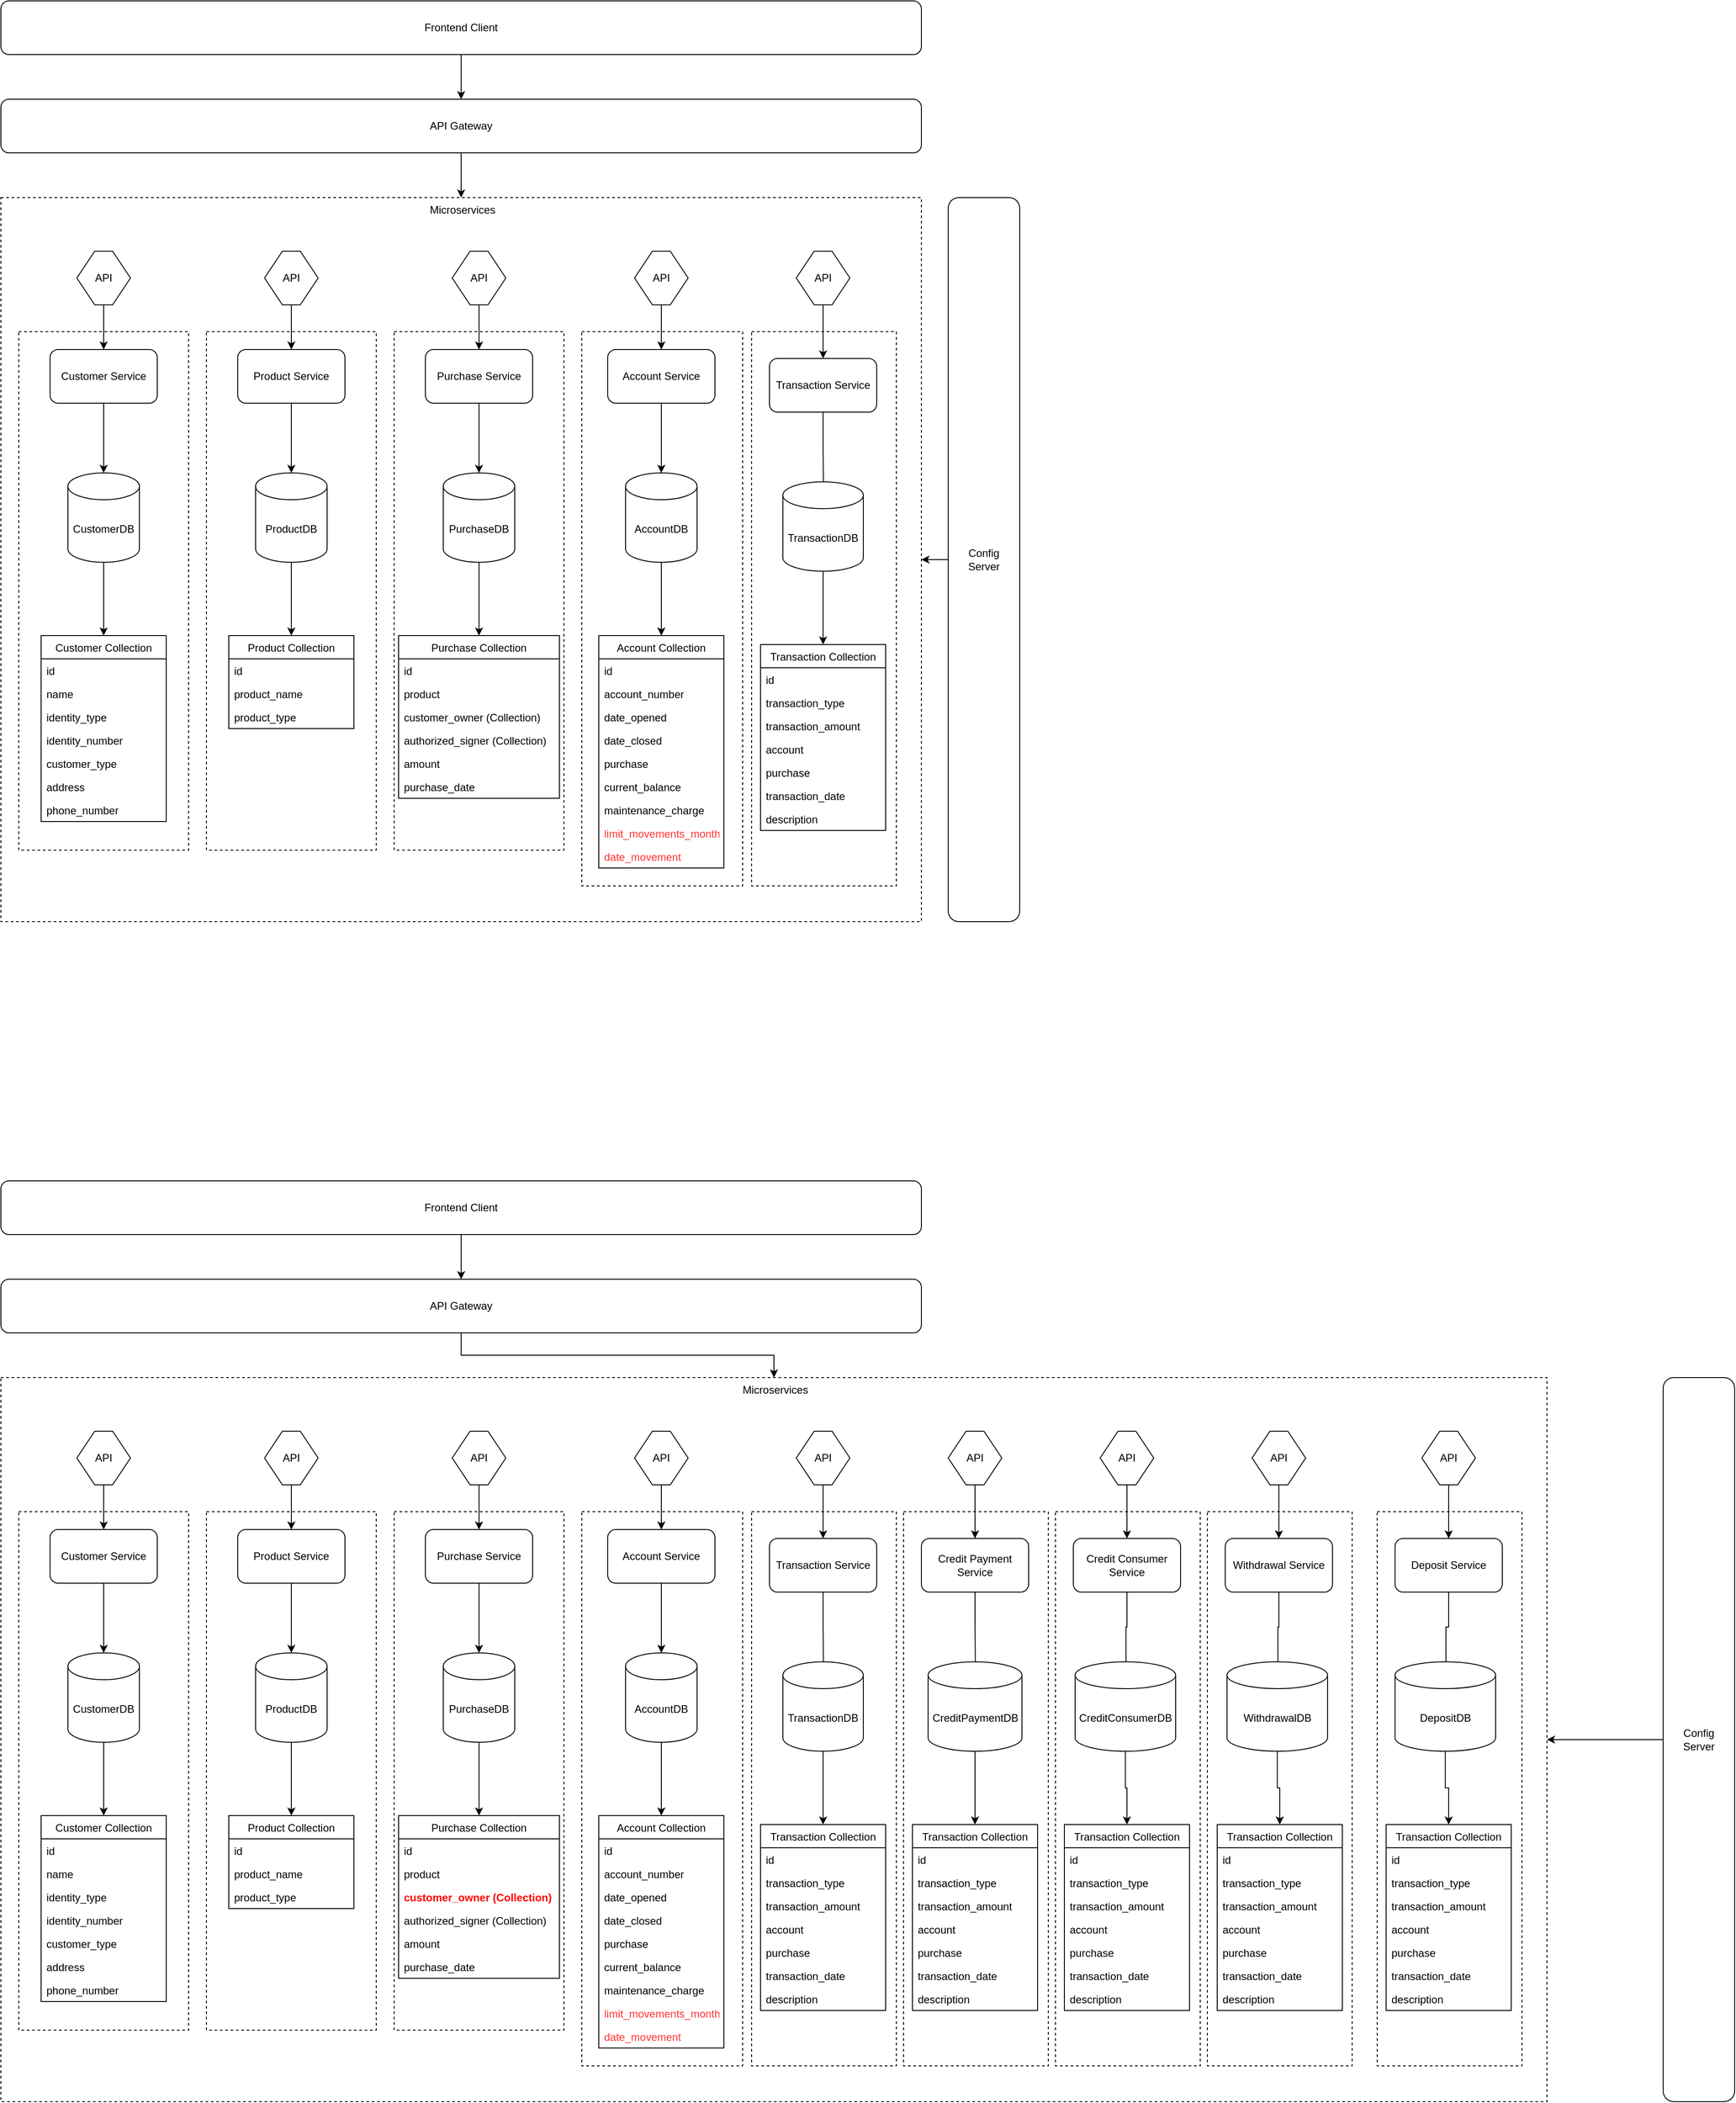<mxfile version="14.7.10" type="github">
  <diagram id="pKJvG7TAje2lqzDTkWY_" name="Page-1">
    <mxGraphModel dx="1673" dy="934" grid="1" gridSize="10" guides="1" tooltips="1" connect="1" arrows="1" fold="1" page="1" pageScale="1" pageWidth="827" pageHeight="1169" math="0" shadow="0">
      <root>
        <mxCell id="0" />
        <mxCell id="1" parent="0" />
        <mxCell id="FrY8g88zL_tF-_V9Ncqe-12" value="&amp;nbsp;Microservices" style="rounded=0;whiteSpace=wrap;html=1;align=center;verticalAlign=top;dashed=1;" parent="1" vertex="1">
          <mxGeometry x="80" y="260" width="1030" height="810" as="geometry" />
        </mxCell>
        <mxCell id="FrY8g88zL_tF-_V9Ncqe-121" value="" style="rounded=0;whiteSpace=wrap;html=1;dashed=1;fontColor=#000000;align=center;verticalAlign=middle;" parent="1" vertex="1">
          <mxGeometry x="920" y="410" width="162" height="620" as="geometry" />
        </mxCell>
        <mxCell id="FrY8g88zL_tF-_V9Ncqe-120" value="" style="rounded=0;whiteSpace=wrap;html=1;dashed=1;fontColor=#000000;align=center;verticalAlign=middle;" parent="1" vertex="1">
          <mxGeometry x="730" y="410" width="180" height="620" as="geometry" />
        </mxCell>
        <mxCell id="FrY8g88zL_tF-_V9Ncqe-119" value="" style="rounded=0;whiteSpace=wrap;html=1;dashed=1;fontColor=#000000;align=center;verticalAlign=middle;" parent="1" vertex="1">
          <mxGeometry x="520" y="410" width="190" height="580" as="geometry" />
        </mxCell>
        <mxCell id="FrY8g88zL_tF-_V9Ncqe-118" value="" style="rounded=0;whiteSpace=wrap;html=1;dashed=1;fontColor=#000000;align=center;verticalAlign=middle;" parent="1" vertex="1">
          <mxGeometry x="310" y="410" width="190" height="580" as="geometry" />
        </mxCell>
        <mxCell id="FrY8g88zL_tF-_V9Ncqe-117" value="" style="rounded=0;whiteSpace=wrap;html=1;dashed=1;fontColor=#000000;align=center;verticalAlign=middle;" parent="1" vertex="1">
          <mxGeometry x="100" y="410" width="190" height="580" as="geometry" />
        </mxCell>
        <mxCell id="FrY8g88zL_tF-_V9Ncqe-8" value="" style="edgeStyle=orthogonalEdgeStyle;rounded=0;orthogonalLoop=1;jettySize=auto;html=1;" parent="1" source="FrY8g88zL_tF-_V9Ncqe-6" target="FrY8g88zL_tF-_V9Ncqe-7" edge="1">
          <mxGeometry relative="1" as="geometry" />
        </mxCell>
        <mxCell id="FrY8g88zL_tF-_V9Ncqe-6" value="Frontend Client" style="rounded=1;whiteSpace=wrap;html=1;" parent="1" vertex="1">
          <mxGeometry x="80" y="40" width="1030" height="60" as="geometry" />
        </mxCell>
        <mxCell id="FrY8g88zL_tF-_V9Ncqe-17" style="edgeStyle=orthogonalEdgeStyle;rounded=0;orthogonalLoop=1;jettySize=auto;html=1;entryX=0.5;entryY=0;entryDx=0;entryDy=0;" parent="1" source="FrY8g88zL_tF-_V9Ncqe-7" target="FrY8g88zL_tF-_V9Ncqe-12" edge="1">
          <mxGeometry relative="1" as="geometry" />
        </mxCell>
        <mxCell id="FrY8g88zL_tF-_V9Ncqe-7" value="API Gateway" style="rounded=1;whiteSpace=wrap;html=1;" parent="1" vertex="1">
          <mxGeometry x="80" y="150" width="1030" height="60" as="geometry" />
        </mxCell>
        <mxCell id="FrY8g88zL_tF-_V9Ncqe-22" style="edgeStyle=orthogonalEdgeStyle;rounded=0;orthogonalLoop=1;jettySize=auto;html=1;" parent="1" source="FrY8g88zL_tF-_V9Ncqe-13" target="FrY8g88zL_tF-_V9Ncqe-84" edge="1">
          <mxGeometry relative="1" as="geometry">
            <mxPoint x="195" y="540" as="targetPoint" />
          </mxGeometry>
        </mxCell>
        <mxCell id="FrY8g88zL_tF-_V9Ncqe-13" value="Customer Service" style="rounded=1;whiteSpace=wrap;html=1;align=center;verticalAlign=middle;" parent="1" vertex="1">
          <mxGeometry x="135" y="430" width="120" height="60" as="geometry" />
        </mxCell>
        <mxCell id="FrY8g88zL_tF-_V9Ncqe-113" style="edgeStyle=orthogonalEdgeStyle;rounded=0;orthogonalLoop=1;jettySize=auto;html=1;entryX=0.506;entryY=0.256;entryDx=0;entryDy=0;entryPerimeter=0;fontColor=#FF3333;" parent="1" source="FrY8g88zL_tF-_V9Ncqe-14" target="FrY8g88zL_tF-_V9Ncqe-106" edge="1">
          <mxGeometry relative="1" as="geometry" />
        </mxCell>
        <mxCell id="FrY8g88zL_tF-_V9Ncqe-14" value="Transaction Service" style="rounded=1;whiteSpace=wrap;html=1;align=center;verticalAlign=middle;" parent="1" vertex="1">
          <mxGeometry x="940" y="440" width="120" height="60" as="geometry" />
        </mxCell>
        <mxCell id="FrY8g88zL_tF-_V9Ncqe-107" style="edgeStyle=orthogonalEdgeStyle;rounded=0;orthogonalLoop=1;jettySize=auto;html=1;exitX=0.5;exitY=1;exitDx=0;exitDy=0;fontColor=#FF3333;" parent="1" source="FrY8g88zL_tF-_V9Ncqe-15" target="FrY8g88zL_tF-_V9Ncqe-103" edge="1">
          <mxGeometry relative="1" as="geometry" />
        </mxCell>
        <mxCell id="FrY8g88zL_tF-_V9Ncqe-15" value="Product Service" style="rounded=1;whiteSpace=wrap;html=1;align=center;verticalAlign=middle;" parent="1" vertex="1">
          <mxGeometry x="345" y="430" width="120" height="60" as="geometry" />
        </mxCell>
        <mxCell id="FrY8g88zL_tF-_V9Ncqe-111" style="edgeStyle=orthogonalEdgeStyle;rounded=0;orthogonalLoop=1;jettySize=auto;html=1;fontColor=#FF3333;" parent="1" source="FrY8g88zL_tF-_V9Ncqe-16" target="FrY8g88zL_tF-_V9Ncqe-105" edge="1">
          <mxGeometry relative="1" as="geometry" />
        </mxCell>
        <mxCell id="FrY8g88zL_tF-_V9Ncqe-16" value="Account Service" style="rounded=1;whiteSpace=wrap;html=1;align=center;verticalAlign=middle;" parent="1" vertex="1">
          <mxGeometry x="759" y="430" width="120" height="60" as="geometry" />
        </mxCell>
        <mxCell id="FrY8g88zL_tF-_V9Ncqe-18" value="Customer Collection" style="swimlane;fontStyle=0;childLayout=stackLayout;horizontal=1;startSize=26;horizontalStack=0;resizeParent=1;resizeParentMax=0;resizeLast=0;collapsible=1;marginBottom=0;align=center;verticalAlign=middle;" parent="1" vertex="1">
          <mxGeometry x="125" y="750" width="140" height="208" as="geometry">
            <mxRectangle x="70" y="528" width="140" height="26" as="alternateBounds" />
          </mxGeometry>
        </mxCell>
        <mxCell id="FrY8g88zL_tF-_V9Ncqe-19" value="id" style="text;strokeColor=none;fillColor=none;align=left;verticalAlign=top;spacingLeft=4;spacingRight=4;overflow=hidden;rotatable=0;points=[[0,0.5],[1,0.5]];portConstraint=eastwest;" parent="FrY8g88zL_tF-_V9Ncqe-18" vertex="1">
          <mxGeometry y="26" width="140" height="26" as="geometry" />
        </mxCell>
        <mxCell id="FrY8g88zL_tF-_V9Ncqe-20" value="name&#xa;" style="text;strokeColor=none;fillColor=none;align=left;verticalAlign=top;spacingLeft=4;spacingRight=4;overflow=hidden;rotatable=0;points=[[0,0.5],[1,0.5]];portConstraint=eastwest;" parent="FrY8g88zL_tF-_V9Ncqe-18" vertex="1">
          <mxGeometry y="52" width="140" height="26" as="geometry" />
        </mxCell>
        <mxCell id="FrY8g88zL_tF-_V9Ncqe-21" value="identity_type" style="text;strokeColor=none;fillColor=none;align=left;verticalAlign=top;spacingLeft=4;spacingRight=4;overflow=hidden;rotatable=0;points=[[0,0.5],[1,0.5]];portConstraint=eastwest;" parent="FrY8g88zL_tF-_V9Ncqe-18" vertex="1">
          <mxGeometry y="78" width="140" height="26" as="geometry" />
        </mxCell>
        <mxCell id="FrY8g88zL_tF-_V9Ncqe-29" value="identity_number" style="text;strokeColor=none;fillColor=none;align=left;verticalAlign=top;spacingLeft=4;spacingRight=4;overflow=hidden;rotatable=0;points=[[0,0.5],[1,0.5]];portConstraint=eastwest;" parent="FrY8g88zL_tF-_V9Ncqe-18" vertex="1">
          <mxGeometry y="104" width="140" height="26" as="geometry" />
        </mxCell>
        <mxCell id="FrY8g88zL_tF-_V9Ncqe-31" value="customer_type&#xa;" style="text;strokeColor=none;fillColor=none;align=left;verticalAlign=top;spacingLeft=4;spacingRight=4;overflow=hidden;rotatable=0;points=[[0,0.5],[1,0.5]];portConstraint=eastwest;" parent="FrY8g88zL_tF-_V9Ncqe-18" vertex="1">
          <mxGeometry y="130" width="140" height="26" as="geometry" />
        </mxCell>
        <mxCell id="FrY8g88zL_tF-_V9Ncqe-32" value="address&#xa;" style="text;strokeColor=none;fillColor=none;align=left;verticalAlign=top;spacingLeft=4;spacingRight=4;overflow=hidden;rotatable=0;points=[[0,0.5],[1,0.5]];portConstraint=eastwest;" parent="FrY8g88zL_tF-_V9Ncqe-18" vertex="1">
          <mxGeometry y="156" width="140" height="26" as="geometry" />
        </mxCell>
        <mxCell id="FrY8g88zL_tF-_V9Ncqe-33" value="phone_number" style="text;strokeColor=none;fillColor=none;align=left;verticalAlign=top;spacingLeft=4;spacingRight=4;overflow=hidden;rotatable=0;points=[[0,0.5],[1,0.5]];portConstraint=eastwest;" parent="FrY8g88zL_tF-_V9Ncqe-18" vertex="1">
          <mxGeometry y="182" width="140" height="26" as="geometry" />
        </mxCell>
        <mxCell id="FrY8g88zL_tF-_V9Ncqe-23" value="Product Collection" style="swimlane;fontStyle=0;childLayout=stackLayout;horizontal=1;startSize=26;horizontalStack=0;resizeParent=1;resizeParentMax=0;resizeLast=0;collapsible=1;marginBottom=0;align=center;verticalAlign=middle;" parent="1" vertex="1">
          <mxGeometry x="335" y="750" width="140" height="104" as="geometry" />
        </mxCell>
        <mxCell id="FrY8g88zL_tF-_V9Ncqe-25" value="id" style="text;strokeColor=none;fillColor=none;align=left;verticalAlign=top;spacingLeft=4;spacingRight=4;overflow=hidden;rotatable=0;points=[[0,0.5],[1,0.5]];portConstraint=eastwest;" parent="FrY8g88zL_tF-_V9Ncqe-23" vertex="1">
          <mxGeometry y="26" width="140" height="26" as="geometry" />
        </mxCell>
        <mxCell id="FrY8g88zL_tF-_V9Ncqe-26" value="product_name" style="text;strokeColor=none;fillColor=none;align=left;verticalAlign=top;spacingLeft=4;spacingRight=4;overflow=hidden;rotatable=0;points=[[0,0.5],[1,0.5]];portConstraint=eastwest;" parent="FrY8g88zL_tF-_V9Ncqe-23" vertex="1">
          <mxGeometry y="52" width="140" height="26" as="geometry" />
        </mxCell>
        <mxCell id="FrY8g88zL_tF-_V9Ncqe-44" value="product_type" style="text;strokeColor=none;fillColor=none;align=left;verticalAlign=top;spacingLeft=4;spacingRight=4;overflow=hidden;rotatable=0;points=[[0,0.5],[1,0.5]];portConstraint=eastwest;" parent="FrY8g88zL_tF-_V9Ncqe-23" vertex="1">
          <mxGeometry y="78" width="140" height="26" as="geometry" />
        </mxCell>
        <mxCell id="FrY8g88zL_tF-_V9Ncqe-34" value="Transaction Collection" style="swimlane;fontStyle=0;childLayout=stackLayout;horizontal=1;startSize=26;horizontalStack=0;resizeParent=1;resizeParentMax=0;resizeLast=0;collapsible=1;marginBottom=0;align=center;verticalAlign=middle;" parent="1" vertex="1">
          <mxGeometry x="930" y="760" width="140" height="208" as="geometry">
            <mxRectangle x="70" y="528" width="140" height="26" as="alternateBounds" />
          </mxGeometry>
        </mxCell>
        <mxCell id="FrY8g88zL_tF-_V9Ncqe-35" value="id" style="text;strokeColor=none;fillColor=none;align=left;verticalAlign=top;spacingLeft=4;spacingRight=4;overflow=hidden;rotatable=0;points=[[0,0.5],[1,0.5]];portConstraint=eastwest;" parent="FrY8g88zL_tF-_V9Ncqe-34" vertex="1">
          <mxGeometry y="26" width="140" height="26" as="geometry" />
        </mxCell>
        <mxCell id="FrY8g88zL_tF-_V9Ncqe-36" value="transaction_type" style="text;strokeColor=none;fillColor=none;align=left;verticalAlign=top;spacingLeft=4;spacingRight=4;overflow=hidden;rotatable=0;points=[[0,0.5],[1,0.5]];portConstraint=eastwest;" parent="FrY8g88zL_tF-_V9Ncqe-34" vertex="1">
          <mxGeometry y="52" width="140" height="26" as="geometry" />
        </mxCell>
        <mxCell id="FrY8g88zL_tF-_V9Ncqe-37" value="transaction_amount" style="text;strokeColor=none;fillColor=none;align=left;verticalAlign=top;spacingLeft=4;spacingRight=4;overflow=hidden;rotatable=0;points=[[0,0.5],[1,0.5]];portConstraint=eastwest;" parent="FrY8g88zL_tF-_V9Ncqe-34" vertex="1">
          <mxGeometry y="78" width="140" height="26" as="geometry" />
        </mxCell>
        <mxCell id="FrY8g88zL_tF-_V9Ncqe-38" value="account&#xa;" style="text;strokeColor=none;fillColor=none;align=left;verticalAlign=top;spacingLeft=4;spacingRight=4;overflow=hidden;rotatable=0;points=[[0,0.5],[1,0.5]];portConstraint=eastwest;" parent="FrY8g88zL_tF-_V9Ncqe-34" vertex="1">
          <mxGeometry y="104" width="140" height="26" as="geometry" />
        </mxCell>
        <mxCell id="FrY8g88zL_tF-_V9Ncqe-101" value="purchase" style="text;strokeColor=none;fillColor=none;align=left;verticalAlign=top;spacingLeft=4;spacingRight=4;overflow=hidden;rotatable=0;points=[[0,0.5],[1,0.5]];portConstraint=eastwest;" parent="FrY8g88zL_tF-_V9Ncqe-34" vertex="1">
          <mxGeometry y="130" width="140" height="26" as="geometry" />
        </mxCell>
        <mxCell id="FrY8g88zL_tF-_V9Ncqe-80" value="transaction_date" style="text;strokeColor=none;fillColor=none;align=left;verticalAlign=top;spacingLeft=4;spacingRight=4;overflow=hidden;rotatable=0;points=[[0,0.5],[1,0.5]];portConstraint=eastwest;" parent="FrY8g88zL_tF-_V9Ncqe-34" vertex="1">
          <mxGeometry y="156" width="140" height="26" as="geometry" />
        </mxCell>
        <mxCell id="FrY8g88zL_tF-_V9Ncqe-102" value="description" style="text;strokeColor=none;fillColor=none;align=left;verticalAlign=top;spacingLeft=4;spacingRight=4;overflow=hidden;rotatable=0;points=[[0,0.5],[1,0.5]];portConstraint=eastwest;" parent="FrY8g88zL_tF-_V9Ncqe-34" vertex="1">
          <mxGeometry y="182" width="140" height="26" as="geometry" />
        </mxCell>
        <mxCell id="FrY8g88zL_tF-_V9Ncqe-46" value="Account Collection" style="swimlane;fontStyle=0;childLayout=stackLayout;horizontal=1;startSize=26;horizontalStack=0;resizeParent=1;resizeParentMax=0;resizeLast=0;collapsible=1;marginBottom=0;align=center;verticalAlign=middle;" parent="1" vertex="1">
          <mxGeometry x="749" y="750" width="140" height="260" as="geometry">
            <mxRectangle x="70" y="528" width="140" height="26" as="alternateBounds" />
          </mxGeometry>
        </mxCell>
        <mxCell id="FrY8g88zL_tF-_V9Ncqe-47" value="id" style="text;strokeColor=none;fillColor=none;align=left;verticalAlign=top;spacingLeft=4;spacingRight=4;overflow=hidden;rotatable=0;points=[[0,0.5],[1,0.5]];portConstraint=eastwest;" parent="FrY8g88zL_tF-_V9Ncqe-46" vertex="1">
          <mxGeometry y="26" width="140" height="26" as="geometry" />
        </mxCell>
        <mxCell id="FrY8g88zL_tF-_V9Ncqe-48" value="account_number" style="text;strokeColor=none;fillColor=none;align=left;verticalAlign=top;spacingLeft=4;spacingRight=4;overflow=hidden;rotatable=0;points=[[0,0.5],[1,0.5]];portConstraint=eastwest;" parent="FrY8g88zL_tF-_V9Ncqe-46" vertex="1">
          <mxGeometry y="52" width="140" height="26" as="geometry" />
        </mxCell>
        <mxCell id="FrY8g88zL_tF-_V9Ncqe-49" value="date_opened" style="text;strokeColor=none;fillColor=none;align=left;verticalAlign=top;spacingLeft=4;spacingRight=4;overflow=hidden;rotatable=0;points=[[0,0.5],[1,0.5]];portConstraint=eastwest;" parent="FrY8g88zL_tF-_V9Ncqe-46" vertex="1">
          <mxGeometry y="78" width="140" height="26" as="geometry" />
        </mxCell>
        <mxCell id="FrY8g88zL_tF-_V9Ncqe-50" value="date_closed" style="text;strokeColor=none;fillColor=none;align=left;verticalAlign=top;spacingLeft=4;spacingRight=4;overflow=hidden;rotatable=0;points=[[0,0.5],[1,0.5]];portConstraint=eastwest;" parent="FrY8g88zL_tF-_V9Ncqe-46" vertex="1">
          <mxGeometry y="104" width="140" height="26" as="geometry" />
        </mxCell>
        <mxCell id="FrY8g88zL_tF-_V9Ncqe-52" value="purchase" style="text;strokeColor=none;fillColor=none;align=left;verticalAlign=top;spacingLeft=4;spacingRight=4;overflow=hidden;rotatable=0;points=[[0,0.5],[1,0.5]];portConstraint=eastwest;" parent="FrY8g88zL_tF-_V9Ncqe-46" vertex="1">
          <mxGeometry y="130" width="140" height="26" as="geometry" />
        </mxCell>
        <mxCell id="FrY8g88zL_tF-_V9Ncqe-53" value="current_balance" style="text;strokeColor=none;fillColor=none;align=left;verticalAlign=top;spacingLeft=4;spacingRight=4;overflow=hidden;rotatable=0;points=[[0,0.5],[1,0.5]];portConstraint=eastwest;" parent="FrY8g88zL_tF-_V9Ncqe-46" vertex="1">
          <mxGeometry y="156" width="140" height="26" as="geometry" />
        </mxCell>
        <mxCell id="FrY8g88zL_tF-_V9Ncqe-87" value="maintenance_charge" style="text;strokeColor=none;fillColor=none;align=left;verticalAlign=top;spacingLeft=4;spacingRight=4;overflow=hidden;rotatable=0;points=[[0,0.5],[1,0.5]];portConstraint=eastwest;" parent="FrY8g88zL_tF-_V9Ncqe-46" vertex="1">
          <mxGeometry y="182" width="140" height="26" as="geometry" />
        </mxCell>
        <mxCell id="FrY8g88zL_tF-_V9Ncqe-86" value="limit_movements_month" style="text;strokeColor=none;fillColor=none;align=left;verticalAlign=top;spacingLeft=4;spacingRight=4;overflow=hidden;rotatable=0;points=[[0,0.5],[1,0.5]];portConstraint=eastwest;fontColor=#FF3333;" parent="FrY8g88zL_tF-_V9Ncqe-46" vertex="1">
          <mxGeometry y="208" width="140" height="26" as="geometry" />
        </mxCell>
        <mxCell id="FrY8g88zL_tF-_V9Ncqe-88" value="date_movement" style="text;strokeColor=none;fillColor=none;align=left;verticalAlign=top;spacingLeft=4;spacingRight=4;overflow=hidden;rotatable=0;points=[[0,0.5],[1,0.5]];portConstraint=eastwest;fontColor=#FF3333;" parent="FrY8g88zL_tF-_V9Ncqe-46" vertex="1">
          <mxGeometry y="234" width="140" height="26" as="geometry" />
        </mxCell>
        <mxCell id="FrY8g88zL_tF-_V9Ncqe-109" style="edgeStyle=orthogonalEdgeStyle;rounded=0;orthogonalLoop=1;jettySize=auto;html=1;fontColor=#FF3333;" parent="1" source="FrY8g88zL_tF-_V9Ncqe-60" target="FrY8g88zL_tF-_V9Ncqe-104" edge="1">
          <mxGeometry relative="1" as="geometry" />
        </mxCell>
        <mxCell id="FrY8g88zL_tF-_V9Ncqe-60" value="Purchase Service" style="rounded=1;whiteSpace=wrap;html=1;align=center;verticalAlign=middle;" parent="1" vertex="1">
          <mxGeometry x="555" y="430" width="120" height="60" as="geometry" />
        </mxCell>
        <mxCell id="FrY8g88zL_tF-_V9Ncqe-61" value="Purchase Collection" style="swimlane;fontStyle=0;childLayout=stackLayout;horizontal=1;startSize=26;horizontalStack=0;resizeParent=1;resizeParentMax=0;resizeLast=0;collapsible=1;marginBottom=0;align=center;verticalAlign=middle;" parent="1" vertex="1">
          <mxGeometry x="525" y="750" width="180" height="182" as="geometry" />
        </mxCell>
        <mxCell id="FrY8g88zL_tF-_V9Ncqe-62" value="id" style="text;strokeColor=none;fillColor=none;align=left;verticalAlign=top;spacingLeft=4;spacingRight=4;overflow=hidden;rotatable=0;points=[[0,0.5],[1,0.5]];portConstraint=eastwest;" parent="FrY8g88zL_tF-_V9Ncqe-61" vertex="1">
          <mxGeometry y="26" width="180" height="26" as="geometry" />
        </mxCell>
        <mxCell id="FrY8g88zL_tF-_V9Ncqe-63" value="product" style="text;strokeColor=none;fillColor=none;align=left;verticalAlign=top;spacingLeft=4;spacingRight=4;overflow=hidden;rotatable=0;points=[[0,0.5],[1,0.5]];portConstraint=eastwest;" parent="FrY8g88zL_tF-_V9Ncqe-61" vertex="1">
          <mxGeometry y="52" width="180" height="26" as="geometry" />
        </mxCell>
        <mxCell id="FrY8g88zL_tF-_V9Ncqe-64" value="customer_owner (Collection)" style="text;strokeColor=none;fillColor=none;align=left;verticalAlign=top;spacingLeft=4;spacingRight=4;overflow=hidden;rotatable=0;points=[[0,0.5],[1,0.5]];portConstraint=eastwest;" parent="FrY8g88zL_tF-_V9Ncqe-61" vertex="1">
          <mxGeometry y="78" width="180" height="26" as="geometry" />
        </mxCell>
        <mxCell id="FrY8g88zL_tF-_V9Ncqe-89" value="authorized_signer (Collection)" style="text;strokeColor=none;fillColor=none;align=left;verticalAlign=top;spacingLeft=4;spacingRight=4;overflow=hidden;rotatable=0;points=[[0,0.5],[1,0.5]];portConstraint=eastwest;" parent="FrY8g88zL_tF-_V9Ncqe-61" vertex="1">
          <mxGeometry y="104" width="180" height="26" as="geometry" />
        </mxCell>
        <mxCell id="FrY8g88zL_tF-_V9Ncqe-67" value="amount" style="text;strokeColor=none;fillColor=none;align=left;verticalAlign=top;spacingLeft=4;spacingRight=4;overflow=hidden;rotatable=0;points=[[0,0.5],[1,0.5]];portConstraint=eastwest;" parent="FrY8g88zL_tF-_V9Ncqe-61" vertex="1">
          <mxGeometry y="130" width="180" height="26" as="geometry" />
        </mxCell>
        <mxCell id="FrY8g88zL_tF-_V9Ncqe-65" value="purchase_date" style="text;strokeColor=none;fillColor=none;align=left;verticalAlign=top;spacingLeft=4;spacingRight=4;overflow=hidden;rotatable=0;points=[[0,0.5],[1,0.5]];portConstraint=eastwest;" parent="FrY8g88zL_tF-_V9Ncqe-61" vertex="1">
          <mxGeometry y="156" width="180" height="26" as="geometry" />
        </mxCell>
        <mxCell id="FrY8g88zL_tF-_V9Ncqe-74" style="edgeStyle=orthogonalEdgeStyle;rounded=0;orthogonalLoop=1;jettySize=auto;html=1;entryX=0.5;entryY=0;entryDx=0;entryDy=0;" parent="1" source="FrY8g88zL_tF-_V9Ncqe-69" target="FrY8g88zL_tF-_V9Ncqe-13" edge="1">
          <mxGeometry relative="1" as="geometry" />
        </mxCell>
        <mxCell id="FrY8g88zL_tF-_V9Ncqe-69" value="API" style="shape=hexagon;perimeter=hexagonPerimeter2;whiteSpace=wrap;html=1;fixedSize=1;align=center;verticalAlign=middle;" parent="1" vertex="1">
          <mxGeometry x="165" y="320" width="60" height="60" as="geometry" />
        </mxCell>
        <mxCell id="FrY8g88zL_tF-_V9Ncqe-75" style="edgeStyle=orthogonalEdgeStyle;rounded=0;orthogonalLoop=1;jettySize=auto;html=1;" parent="1" source="FrY8g88zL_tF-_V9Ncqe-70" target="FrY8g88zL_tF-_V9Ncqe-15" edge="1">
          <mxGeometry relative="1" as="geometry" />
        </mxCell>
        <mxCell id="FrY8g88zL_tF-_V9Ncqe-70" value="API" style="shape=hexagon;perimeter=hexagonPerimeter2;whiteSpace=wrap;html=1;fixedSize=1;align=center;verticalAlign=middle;" parent="1" vertex="1">
          <mxGeometry x="375" y="320" width="60" height="60" as="geometry" />
        </mxCell>
        <mxCell id="FrY8g88zL_tF-_V9Ncqe-76" style="edgeStyle=orthogonalEdgeStyle;rounded=0;orthogonalLoop=1;jettySize=auto;html=1;" parent="1" source="FrY8g88zL_tF-_V9Ncqe-71" target="FrY8g88zL_tF-_V9Ncqe-60" edge="1">
          <mxGeometry relative="1" as="geometry" />
        </mxCell>
        <mxCell id="FrY8g88zL_tF-_V9Ncqe-71" value="API" style="shape=hexagon;perimeter=hexagonPerimeter2;whiteSpace=wrap;html=1;fixedSize=1;align=center;verticalAlign=middle;" parent="1" vertex="1">
          <mxGeometry x="585" y="320" width="60" height="60" as="geometry" />
        </mxCell>
        <mxCell id="FrY8g88zL_tF-_V9Ncqe-77" style="edgeStyle=orthogonalEdgeStyle;rounded=0;orthogonalLoop=1;jettySize=auto;html=1;" parent="1" source="FrY8g88zL_tF-_V9Ncqe-72" target="FrY8g88zL_tF-_V9Ncqe-14" edge="1">
          <mxGeometry relative="1" as="geometry" />
        </mxCell>
        <mxCell id="FrY8g88zL_tF-_V9Ncqe-72" value="API" style="shape=hexagon;perimeter=hexagonPerimeter2;whiteSpace=wrap;html=1;fixedSize=1;align=center;verticalAlign=middle;" parent="1" vertex="1">
          <mxGeometry x="970" y="320" width="60" height="60" as="geometry" />
        </mxCell>
        <mxCell id="FrY8g88zL_tF-_V9Ncqe-78" style="edgeStyle=orthogonalEdgeStyle;rounded=0;orthogonalLoop=1;jettySize=auto;html=1;" parent="1" source="FrY8g88zL_tF-_V9Ncqe-73" target="FrY8g88zL_tF-_V9Ncqe-16" edge="1">
          <mxGeometry relative="1" as="geometry" />
        </mxCell>
        <mxCell id="FrY8g88zL_tF-_V9Ncqe-73" value="API" style="shape=hexagon;perimeter=hexagonPerimeter2;whiteSpace=wrap;html=1;fixedSize=1;align=center;verticalAlign=middle;" parent="1" vertex="1">
          <mxGeometry x="789" y="320" width="60" height="60" as="geometry" />
        </mxCell>
        <mxCell id="FrY8g88zL_tF-_V9Ncqe-85" style="edgeStyle=orthogonalEdgeStyle;rounded=0;orthogonalLoop=1;jettySize=auto;html=1;" parent="1" source="FrY8g88zL_tF-_V9Ncqe-84" target="FrY8g88zL_tF-_V9Ncqe-18" edge="1">
          <mxGeometry relative="1" as="geometry" />
        </mxCell>
        <mxCell id="FrY8g88zL_tF-_V9Ncqe-84" value="CustomerDB" style="shape=cylinder3;whiteSpace=wrap;html=1;boundedLbl=1;backgroundOutline=1;size=15;align=center;verticalAlign=middle;" parent="1" vertex="1">
          <mxGeometry x="155" y="568" width="80" height="100" as="geometry" />
        </mxCell>
        <mxCell id="FrY8g88zL_tF-_V9Ncqe-108" style="edgeStyle=orthogonalEdgeStyle;rounded=0;orthogonalLoop=1;jettySize=auto;html=1;entryX=0.5;entryY=0;entryDx=0;entryDy=0;fontColor=#FF3333;" parent="1" source="FrY8g88zL_tF-_V9Ncqe-103" target="FrY8g88zL_tF-_V9Ncqe-23" edge="1">
          <mxGeometry relative="1" as="geometry" />
        </mxCell>
        <mxCell id="FrY8g88zL_tF-_V9Ncqe-103" value="ProductDB" style="shape=cylinder3;whiteSpace=wrap;html=1;boundedLbl=1;backgroundOutline=1;size=15;align=center;verticalAlign=middle;" parent="1" vertex="1">
          <mxGeometry x="365" y="568" width="80" height="100" as="geometry" />
        </mxCell>
        <mxCell id="FrY8g88zL_tF-_V9Ncqe-110" style="edgeStyle=orthogonalEdgeStyle;rounded=0;orthogonalLoop=1;jettySize=auto;html=1;entryX=0.5;entryY=0;entryDx=0;entryDy=0;fontColor=#FF3333;" parent="1" source="FrY8g88zL_tF-_V9Ncqe-104" target="FrY8g88zL_tF-_V9Ncqe-61" edge="1">
          <mxGeometry relative="1" as="geometry" />
        </mxCell>
        <mxCell id="FrY8g88zL_tF-_V9Ncqe-104" value="PurchaseDB" style="shape=cylinder3;whiteSpace=wrap;html=1;boundedLbl=1;backgroundOutline=1;size=15;align=center;verticalAlign=middle;" parent="1" vertex="1">
          <mxGeometry x="575" y="568" width="80" height="100" as="geometry" />
        </mxCell>
        <mxCell id="FrY8g88zL_tF-_V9Ncqe-112" style="edgeStyle=orthogonalEdgeStyle;rounded=0;orthogonalLoop=1;jettySize=auto;html=1;fontColor=#FF3333;" parent="1" source="FrY8g88zL_tF-_V9Ncqe-105" edge="1">
          <mxGeometry relative="1" as="geometry">
            <mxPoint x="819.0" y="750.0" as="targetPoint" />
          </mxGeometry>
        </mxCell>
        <mxCell id="FrY8g88zL_tF-_V9Ncqe-105" value="AccountDB" style="shape=cylinder3;whiteSpace=wrap;html=1;boundedLbl=1;backgroundOutline=1;size=15;align=center;verticalAlign=middle;" parent="1" vertex="1">
          <mxGeometry x="779" y="568" width="80" height="100" as="geometry" />
        </mxCell>
        <mxCell id="FrY8g88zL_tF-_V9Ncqe-114" style="edgeStyle=orthogonalEdgeStyle;rounded=0;orthogonalLoop=1;jettySize=auto;html=1;fontColor=#FF3333;" parent="1" source="FrY8g88zL_tF-_V9Ncqe-106" target="FrY8g88zL_tF-_V9Ncqe-34" edge="1">
          <mxGeometry relative="1" as="geometry" />
        </mxCell>
        <mxCell id="FrY8g88zL_tF-_V9Ncqe-106" value="TransactionDB" style="shape=cylinder3;whiteSpace=wrap;html=1;boundedLbl=1;backgroundOutline=1;size=15;align=center;verticalAlign=middle;" parent="1" vertex="1">
          <mxGeometry x="955" y="578" width="90" height="100" as="geometry" />
        </mxCell>
        <mxCell id="FrY8g88zL_tF-_V9Ncqe-116" style="edgeStyle=orthogonalEdgeStyle;rounded=0;orthogonalLoop=1;jettySize=auto;html=1;entryX=1;entryY=0.5;entryDx=0;entryDy=0;fontColor=#FF3333;" parent="1" source="FrY8g88zL_tF-_V9Ncqe-115" target="FrY8g88zL_tF-_V9Ncqe-12" edge="1">
          <mxGeometry relative="1" as="geometry" />
        </mxCell>
        <mxCell id="FrY8g88zL_tF-_V9Ncqe-115" value="Config&lt;br&gt;Server" style="rounded=1;whiteSpace=wrap;html=1;align=center;verticalAlign=middle;" parent="1" vertex="1">
          <mxGeometry x="1140" y="260" width="80" height="810" as="geometry" />
        </mxCell>
        <mxCell id="o0hXiV4ZOwD7FUY9plHn-1" value="&amp;nbsp;Microservices" style="rounded=0;whiteSpace=wrap;html=1;align=center;verticalAlign=top;dashed=1;" vertex="1" parent="1">
          <mxGeometry x="80" y="1580" width="1730" height="810" as="geometry" />
        </mxCell>
        <mxCell id="o0hXiV4ZOwD7FUY9plHn-2" value="" style="rounded=0;whiteSpace=wrap;html=1;dashed=1;fontColor=#000000;align=center;verticalAlign=middle;" vertex="1" parent="1">
          <mxGeometry x="920" y="1730" width="162" height="620" as="geometry" />
        </mxCell>
        <mxCell id="o0hXiV4ZOwD7FUY9plHn-3" value="" style="rounded=0;whiteSpace=wrap;html=1;dashed=1;fontColor=#000000;align=center;verticalAlign=middle;" vertex="1" parent="1">
          <mxGeometry x="730" y="1730" width="180" height="620" as="geometry" />
        </mxCell>
        <mxCell id="o0hXiV4ZOwD7FUY9plHn-4" value="" style="rounded=0;whiteSpace=wrap;html=1;dashed=1;fontColor=#000000;align=center;verticalAlign=middle;" vertex="1" parent="1">
          <mxGeometry x="520" y="1730" width="190" height="580" as="geometry" />
        </mxCell>
        <mxCell id="o0hXiV4ZOwD7FUY9plHn-5" value="" style="rounded=0;whiteSpace=wrap;html=1;dashed=1;fontColor=#000000;align=center;verticalAlign=middle;" vertex="1" parent="1">
          <mxGeometry x="310" y="1730" width="190" height="580" as="geometry" />
        </mxCell>
        <mxCell id="o0hXiV4ZOwD7FUY9plHn-6" value="" style="rounded=0;whiteSpace=wrap;html=1;dashed=1;fontColor=#000000;align=center;verticalAlign=middle;" vertex="1" parent="1">
          <mxGeometry x="100" y="1730" width="190" height="580" as="geometry" />
        </mxCell>
        <mxCell id="o0hXiV4ZOwD7FUY9plHn-7" value="" style="edgeStyle=orthogonalEdgeStyle;rounded=0;orthogonalLoop=1;jettySize=auto;html=1;" edge="1" parent="1" source="o0hXiV4ZOwD7FUY9plHn-8" target="o0hXiV4ZOwD7FUY9plHn-10">
          <mxGeometry relative="1" as="geometry" />
        </mxCell>
        <mxCell id="o0hXiV4ZOwD7FUY9plHn-8" value="Frontend Client" style="rounded=1;whiteSpace=wrap;html=1;" vertex="1" parent="1">
          <mxGeometry x="80" y="1360" width="1030" height="60" as="geometry" />
        </mxCell>
        <mxCell id="o0hXiV4ZOwD7FUY9plHn-9" style="edgeStyle=orthogonalEdgeStyle;rounded=0;orthogonalLoop=1;jettySize=auto;html=1;entryX=0.5;entryY=0;entryDx=0;entryDy=0;" edge="1" parent="1" source="o0hXiV4ZOwD7FUY9plHn-10" target="o0hXiV4ZOwD7FUY9plHn-1">
          <mxGeometry relative="1" as="geometry" />
        </mxCell>
        <mxCell id="o0hXiV4ZOwD7FUY9plHn-10" value="API Gateway" style="rounded=1;whiteSpace=wrap;html=1;" vertex="1" parent="1">
          <mxGeometry x="80" y="1470" width="1030" height="60" as="geometry" />
        </mxCell>
        <mxCell id="o0hXiV4ZOwD7FUY9plHn-11" style="edgeStyle=orthogonalEdgeStyle;rounded=0;orthogonalLoop=1;jettySize=auto;html=1;" edge="1" parent="1" source="o0hXiV4ZOwD7FUY9plHn-12" target="o0hXiV4ZOwD7FUY9plHn-69">
          <mxGeometry relative="1" as="geometry">
            <mxPoint x="195" y="1860" as="targetPoint" />
          </mxGeometry>
        </mxCell>
        <mxCell id="o0hXiV4ZOwD7FUY9plHn-12" value="Customer Service" style="rounded=1;whiteSpace=wrap;html=1;align=center;verticalAlign=middle;" vertex="1" parent="1">
          <mxGeometry x="135" y="1750" width="120" height="60" as="geometry" />
        </mxCell>
        <mxCell id="o0hXiV4ZOwD7FUY9plHn-13" style="edgeStyle=orthogonalEdgeStyle;rounded=0;orthogonalLoop=1;jettySize=auto;html=1;entryX=0.506;entryY=0.256;entryDx=0;entryDy=0;entryPerimeter=0;fontColor=#FF3333;" edge="1" parent="1" source="o0hXiV4ZOwD7FUY9plHn-14" target="o0hXiV4ZOwD7FUY9plHn-77">
          <mxGeometry relative="1" as="geometry" />
        </mxCell>
        <mxCell id="o0hXiV4ZOwD7FUY9plHn-14" value="Transaction Service" style="rounded=1;whiteSpace=wrap;html=1;align=center;verticalAlign=middle;" vertex="1" parent="1">
          <mxGeometry x="940" y="1760" width="120" height="60" as="geometry" />
        </mxCell>
        <mxCell id="o0hXiV4ZOwD7FUY9plHn-15" style="edgeStyle=orthogonalEdgeStyle;rounded=0;orthogonalLoop=1;jettySize=auto;html=1;exitX=0.5;exitY=1;exitDx=0;exitDy=0;fontColor=#FF3333;" edge="1" parent="1" source="o0hXiV4ZOwD7FUY9plHn-16" target="o0hXiV4ZOwD7FUY9plHn-71">
          <mxGeometry relative="1" as="geometry" />
        </mxCell>
        <mxCell id="o0hXiV4ZOwD7FUY9plHn-16" value="Product Service" style="rounded=1;whiteSpace=wrap;html=1;align=center;verticalAlign=middle;" vertex="1" parent="1">
          <mxGeometry x="345" y="1750" width="120" height="60" as="geometry" />
        </mxCell>
        <mxCell id="o0hXiV4ZOwD7FUY9plHn-17" style="edgeStyle=orthogonalEdgeStyle;rounded=0;orthogonalLoop=1;jettySize=auto;html=1;fontColor=#FF3333;" edge="1" parent="1" source="o0hXiV4ZOwD7FUY9plHn-18" target="o0hXiV4ZOwD7FUY9plHn-75">
          <mxGeometry relative="1" as="geometry" />
        </mxCell>
        <mxCell id="o0hXiV4ZOwD7FUY9plHn-18" value="Account Service" style="rounded=1;whiteSpace=wrap;html=1;align=center;verticalAlign=middle;" vertex="1" parent="1">
          <mxGeometry x="759" y="1750" width="120" height="60" as="geometry" />
        </mxCell>
        <mxCell id="o0hXiV4ZOwD7FUY9plHn-19" value="Customer Collection" style="swimlane;fontStyle=0;childLayout=stackLayout;horizontal=1;startSize=26;horizontalStack=0;resizeParent=1;resizeParentMax=0;resizeLast=0;collapsible=1;marginBottom=0;align=center;verticalAlign=middle;" vertex="1" parent="1">
          <mxGeometry x="125" y="2070" width="140" height="208" as="geometry">
            <mxRectangle x="70" y="528" width="140" height="26" as="alternateBounds" />
          </mxGeometry>
        </mxCell>
        <mxCell id="o0hXiV4ZOwD7FUY9plHn-20" value="id" style="text;strokeColor=none;fillColor=none;align=left;verticalAlign=top;spacingLeft=4;spacingRight=4;overflow=hidden;rotatable=0;points=[[0,0.5],[1,0.5]];portConstraint=eastwest;" vertex="1" parent="o0hXiV4ZOwD7FUY9plHn-19">
          <mxGeometry y="26" width="140" height="26" as="geometry" />
        </mxCell>
        <mxCell id="o0hXiV4ZOwD7FUY9plHn-21" value="name&#xa;" style="text;strokeColor=none;fillColor=none;align=left;verticalAlign=top;spacingLeft=4;spacingRight=4;overflow=hidden;rotatable=0;points=[[0,0.5],[1,0.5]];portConstraint=eastwest;" vertex="1" parent="o0hXiV4ZOwD7FUY9plHn-19">
          <mxGeometry y="52" width="140" height="26" as="geometry" />
        </mxCell>
        <mxCell id="o0hXiV4ZOwD7FUY9plHn-22" value="identity_type" style="text;strokeColor=none;fillColor=none;align=left;verticalAlign=top;spacingLeft=4;spacingRight=4;overflow=hidden;rotatable=0;points=[[0,0.5],[1,0.5]];portConstraint=eastwest;" vertex="1" parent="o0hXiV4ZOwD7FUY9plHn-19">
          <mxGeometry y="78" width="140" height="26" as="geometry" />
        </mxCell>
        <mxCell id="o0hXiV4ZOwD7FUY9plHn-23" value="identity_number" style="text;strokeColor=none;fillColor=none;align=left;verticalAlign=top;spacingLeft=4;spacingRight=4;overflow=hidden;rotatable=0;points=[[0,0.5],[1,0.5]];portConstraint=eastwest;" vertex="1" parent="o0hXiV4ZOwD7FUY9plHn-19">
          <mxGeometry y="104" width="140" height="26" as="geometry" />
        </mxCell>
        <mxCell id="o0hXiV4ZOwD7FUY9plHn-24" value="customer_type&#xa;" style="text;strokeColor=none;fillColor=none;align=left;verticalAlign=top;spacingLeft=4;spacingRight=4;overflow=hidden;rotatable=0;points=[[0,0.5],[1,0.5]];portConstraint=eastwest;" vertex="1" parent="o0hXiV4ZOwD7FUY9plHn-19">
          <mxGeometry y="130" width="140" height="26" as="geometry" />
        </mxCell>
        <mxCell id="o0hXiV4ZOwD7FUY9plHn-25" value="address&#xa;" style="text;strokeColor=none;fillColor=none;align=left;verticalAlign=top;spacingLeft=4;spacingRight=4;overflow=hidden;rotatable=0;points=[[0,0.5],[1,0.5]];portConstraint=eastwest;" vertex="1" parent="o0hXiV4ZOwD7FUY9plHn-19">
          <mxGeometry y="156" width="140" height="26" as="geometry" />
        </mxCell>
        <mxCell id="o0hXiV4ZOwD7FUY9plHn-26" value="phone_number" style="text;strokeColor=none;fillColor=none;align=left;verticalAlign=top;spacingLeft=4;spacingRight=4;overflow=hidden;rotatable=0;points=[[0,0.5],[1,0.5]];portConstraint=eastwest;" vertex="1" parent="o0hXiV4ZOwD7FUY9plHn-19">
          <mxGeometry y="182" width="140" height="26" as="geometry" />
        </mxCell>
        <mxCell id="o0hXiV4ZOwD7FUY9plHn-27" value="Product Collection" style="swimlane;fontStyle=0;childLayout=stackLayout;horizontal=1;startSize=26;horizontalStack=0;resizeParent=1;resizeParentMax=0;resizeLast=0;collapsible=1;marginBottom=0;align=center;verticalAlign=middle;" vertex="1" parent="1">
          <mxGeometry x="335" y="2070" width="140" height="104" as="geometry" />
        </mxCell>
        <mxCell id="o0hXiV4ZOwD7FUY9plHn-28" value="id" style="text;strokeColor=none;fillColor=none;align=left;verticalAlign=top;spacingLeft=4;spacingRight=4;overflow=hidden;rotatable=0;points=[[0,0.5],[1,0.5]];portConstraint=eastwest;" vertex="1" parent="o0hXiV4ZOwD7FUY9plHn-27">
          <mxGeometry y="26" width="140" height="26" as="geometry" />
        </mxCell>
        <mxCell id="o0hXiV4ZOwD7FUY9plHn-29" value="product_name" style="text;strokeColor=none;fillColor=none;align=left;verticalAlign=top;spacingLeft=4;spacingRight=4;overflow=hidden;rotatable=0;points=[[0,0.5],[1,0.5]];portConstraint=eastwest;" vertex="1" parent="o0hXiV4ZOwD7FUY9plHn-27">
          <mxGeometry y="52" width="140" height="26" as="geometry" />
        </mxCell>
        <mxCell id="o0hXiV4ZOwD7FUY9plHn-30" value="product_type" style="text;strokeColor=none;fillColor=none;align=left;verticalAlign=top;spacingLeft=4;spacingRight=4;overflow=hidden;rotatable=0;points=[[0,0.5],[1,0.5]];portConstraint=eastwest;" vertex="1" parent="o0hXiV4ZOwD7FUY9plHn-27">
          <mxGeometry y="78" width="140" height="26" as="geometry" />
        </mxCell>
        <mxCell id="o0hXiV4ZOwD7FUY9plHn-31" value="Transaction Collection" style="swimlane;fontStyle=0;childLayout=stackLayout;horizontal=1;startSize=26;horizontalStack=0;resizeParent=1;resizeParentMax=0;resizeLast=0;collapsible=1;marginBottom=0;align=center;verticalAlign=middle;" vertex="1" parent="1">
          <mxGeometry x="930" y="2080" width="140" height="208" as="geometry">
            <mxRectangle x="70" y="528" width="140" height="26" as="alternateBounds" />
          </mxGeometry>
        </mxCell>
        <mxCell id="o0hXiV4ZOwD7FUY9plHn-32" value="id" style="text;strokeColor=none;fillColor=none;align=left;verticalAlign=top;spacingLeft=4;spacingRight=4;overflow=hidden;rotatable=0;points=[[0,0.5],[1,0.5]];portConstraint=eastwest;" vertex="1" parent="o0hXiV4ZOwD7FUY9plHn-31">
          <mxGeometry y="26" width="140" height="26" as="geometry" />
        </mxCell>
        <mxCell id="o0hXiV4ZOwD7FUY9plHn-33" value="transaction_type" style="text;strokeColor=none;fillColor=none;align=left;verticalAlign=top;spacingLeft=4;spacingRight=4;overflow=hidden;rotatable=0;points=[[0,0.5],[1,0.5]];portConstraint=eastwest;" vertex="1" parent="o0hXiV4ZOwD7FUY9plHn-31">
          <mxGeometry y="52" width="140" height="26" as="geometry" />
        </mxCell>
        <mxCell id="o0hXiV4ZOwD7FUY9plHn-34" value="transaction_amount" style="text;strokeColor=none;fillColor=none;align=left;verticalAlign=top;spacingLeft=4;spacingRight=4;overflow=hidden;rotatable=0;points=[[0,0.5],[1,0.5]];portConstraint=eastwest;" vertex="1" parent="o0hXiV4ZOwD7FUY9plHn-31">
          <mxGeometry y="78" width="140" height="26" as="geometry" />
        </mxCell>
        <mxCell id="o0hXiV4ZOwD7FUY9plHn-35" value="account&#xa;" style="text;strokeColor=none;fillColor=none;align=left;verticalAlign=top;spacingLeft=4;spacingRight=4;overflow=hidden;rotatable=0;points=[[0,0.5],[1,0.5]];portConstraint=eastwest;" vertex="1" parent="o0hXiV4ZOwD7FUY9plHn-31">
          <mxGeometry y="104" width="140" height="26" as="geometry" />
        </mxCell>
        <mxCell id="o0hXiV4ZOwD7FUY9plHn-36" value="purchase" style="text;strokeColor=none;fillColor=none;align=left;verticalAlign=top;spacingLeft=4;spacingRight=4;overflow=hidden;rotatable=0;points=[[0,0.5],[1,0.5]];portConstraint=eastwest;" vertex="1" parent="o0hXiV4ZOwD7FUY9plHn-31">
          <mxGeometry y="130" width="140" height="26" as="geometry" />
        </mxCell>
        <mxCell id="o0hXiV4ZOwD7FUY9plHn-37" value="transaction_date" style="text;strokeColor=none;fillColor=none;align=left;verticalAlign=top;spacingLeft=4;spacingRight=4;overflow=hidden;rotatable=0;points=[[0,0.5],[1,0.5]];portConstraint=eastwest;" vertex="1" parent="o0hXiV4ZOwD7FUY9plHn-31">
          <mxGeometry y="156" width="140" height="26" as="geometry" />
        </mxCell>
        <mxCell id="o0hXiV4ZOwD7FUY9plHn-38" value="description" style="text;strokeColor=none;fillColor=none;align=left;verticalAlign=top;spacingLeft=4;spacingRight=4;overflow=hidden;rotatable=0;points=[[0,0.5],[1,0.5]];portConstraint=eastwest;" vertex="1" parent="o0hXiV4ZOwD7FUY9plHn-31">
          <mxGeometry y="182" width="140" height="26" as="geometry" />
        </mxCell>
        <mxCell id="o0hXiV4ZOwD7FUY9plHn-39" value="Account Collection" style="swimlane;fontStyle=0;childLayout=stackLayout;horizontal=1;startSize=26;horizontalStack=0;resizeParent=1;resizeParentMax=0;resizeLast=0;collapsible=1;marginBottom=0;align=center;verticalAlign=middle;" vertex="1" parent="1">
          <mxGeometry x="749" y="2070" width="140" height="260" as="geometry">
            <mxRectangle x="70" y="528" width="140" height="26" as="alternateBounds" />
          </mxGeometry>
        </mxCell>
        <mxCell id="o0hXiV4ZOwD7FUY9plHn-40" value="id" style="text;strokeColor=none;fillColor=none;align=left;verticalAlign=top;spacingLeft=4;spacingRight=4;overflow=hidden;rotatable=0;points=[[0,0.5],[1,0.5]];portConstraint=eastwest;" vertex="1" parent="o0hXiV4ZOwD7FUY9plHn-39">
          <mxGeometry y="26" width="140" height="26" as="geometry" />
        </mxCell>
        <mxCell id="o0hXiV4ZOwD7FUY9plHn-41" value="account_number" style="text;strokeColor=none;fillColor=none;align=left;verticalAlign=top;spacingLeft=4;spacingRight=4;overflow=hidden;rotatable=0;points=[[0,0.5],[1,0.5]];portConstraint=eastwest;" vertex="1" parent="o0hXiV4ZOwD7FUY9plHn-39">
          <mxGeometry y="52" width="140" height="26" as="geometry" />
        </mxCell>
        <mxCell id="o0hXiV4ZOwD7FUY9plHn-42" value="date_opened" style="text;strokeColor=none;fillColor=none;align=left;verticalAlign=top;spacingLeft=4;spacingRight=4;overflow=hidden;rotatable=0;points=[[0,0.5],[1,0.5]];portConstraint=eastwest;" vertex="1" parent="o0hXiV4ZOwD7FUY9plHn-39">
          <mxGeometry y="78" width="140" height="26" as="geometry" />
        </mxCell>
        <mxCell id="o0hXiV4ZOwD7FUY9plHn-43" value="date_closed" style="text;strokeColor=none;fillColor=none;align=left;verticalAlign=top;spacingLeft=4;spacingRight=4;overflow=hidden;rotatable=0;points=[[0,0.5],[1,0.5]];portConstraint=eastwest;" vertex="1" parent="o0hXiV4ZOwD7FUY9plHn-39">
          <mxGeometry y="104" width="140" height="26" as="geometry" />
        </mxCell>
        <mxCell id="o0hXiV4ZOwD7FUY9plHn-44" value="purchase" style="text;strokeColor=none;fillColor=none;align=left;verticalAlign=top;spacingLeft=4;spacingRight=4;overflow=hidden;rotatable=0;points=[[0,0.5],[1,0.5]];portConstraint=eastwest;" vertex="1" parent="o0hXiV4ZOwD7FUY9plHn-39">
          <mxGeometry y="130" width="140" height="26" as="geometry" />
        </mxCell>
        <mxCell id="o0hXiV4ZOwD7FUY9plHn-45" value="current_balance" style="text;strokeColor=none;fillColor=none;align=left;verticalAlign=top;spacingLeft=4;spacingRight=4;overflow=hidden;rotatable=0;points=[[0,0.5],[1,0.5]];portConstraint=eastwest;" vertex="1" parent="o0hXiV4ZOwD7FUY9plHn-39">
          <mxGeometry y="156" width="140" height="26" as="geometry" />
        </mxCell>
        <mxCell id="o0hXiV4ZOwD7FUY9plHn-46" value="maintenance_charge" style="text;strokeColor=none;fillColor=none;align=left;verticalAlign=top;spacingLeft=4;spacingRight=4;overflow=hidden;rotatable=0;points=[[0,0.5],[1,0.5]];portConstraint=eastwest;" vertex="1" parent="o0hXiV4ZOwD7FUY9plHn-39">
          <mxGeometry y="182" width="140" height="26" as="geometry" />
        </mxCell>
        <mxCell id="o0hXiV4ZOwD7FUY9plHn-47" value="limit_movements_month" style="text;strokeColor=none;fillColor=none;align=left;verticalAlign=top;spacingLeft=4;spacingRight=4;overflow=hidden;rotatable=0;points=[[0,0.5],[1,0.5]];portConstraint=eastwest;fontColor=#FF3333;" vertex="1" parent="o0hXiV4ZOwD7FUY9plHn-39">
          <mxGeometry y="208" width="140" height="26" as="geometry" />
        </mxCell>
        <mxCell id="o0hXiV4ZOwD7FUY9plHn-48" value="date_movement" style="text;strokeColor=none;fillColor=none;align=left;verticalAlign=top;spacingLeft=4;spacingRight=4;overflow=hidden;rotatable=0;points=[[0,0.5],[1,0.5]];portConstraint=eastwest;fontColor=#FF3333;" vertex="1" parent="o0hXiV4ZOwD7FUY9plHn-39">
          <mxGeometry y="234" width="140" height="26" as="geometry" />
        </mxCell>
        <mxCell id="o0hXiV4ZOwD7FUY9plHn-49" style="edgeStyle=orthogonalEdgeStyle;rounded=0;orthogonalLoop=1;jettySize=auto;html=1;fontColor=#FF3333;" edge="1" parent="1" source="o0hXiV4ZOwD7FUY9plHn-50" target="o0hXiV4ZOwD7FUY9plHn-73">
          <mxGeometry relative="1" as="geometry" />
        </mxCell>
        <mxCell id="o0hXiV4ZOwD7FUY9plHn-50" value="Purchase Service" style="rounded=1;whiteSpace=wrap;html=1;align=center;verticalAlign=middle;" vertex="1" parent="1">
          <mxGeometry x="555" y="1750" width="120" height="60" as="geometry" />
        </mxCell>
        <mxCell id="o0hXiV4ZOwD7FUY9plHn-51" value="Purchase Collection" style="swimlane;fontStyle=0;childLayout=stackLayout;horizontal=1;startSize=26;horizontalStack=0;resizeParent=1;resizeParentMax=0;resizeLast=0;collapsible=1;marginBottom=0;align=center;verticalAlign=middle;" vertex="1" parent="1">
          <mxGeometry x="525" y="2070" width="180" height="182" as="geometry" />
        </mxCell>
        <mxCell id="o0hXiV4ZOwD7FUY9plHn-52" value="id" style="text;strokeColor=none;fillColor=none;align=left;verticalAlign=top;spacingLeft=4;spacingRight=4;overflow=hidden;rotatable=0;points=[[0,0.5],[1,0.5]];portConstraint=eastwest;" vertex="1" parent="o0hXiV4ZOwD7FUY9plHn-51">
          <mxGeometry y="26" width="180" height="26" as="geometry" />
        </mxCell>
        <mxCell id="o0hXiV4ZOwD7FUY9plHn-53" value="product" style="text;strokeColor=none;fillColor=none;align=left;verticalAlign=top;spacingLeft=4;spacingRight=4;overflow=hidden;rotatable=0;points=[[0,0.5],[1,0.5]];portConstraint=eastwest;" vertex="1" parent="o0hXiV4ZOwD7FUY9plHn-51">
          <mxGeometry y="52" width="180" height="26" as="geometry" />
        </mxCell>
        <mxCell id="o0hXiV4ZOwD7FUY9plHn-54" value="customer_owner (Collection)" style="text;strokeColor=none;fillColor=none;align=left;verticalAlign=top;spacingLeft=4;spacingRight=4;overflow=hidden;rotatable=0;points=[[0,0.5],[1,0.5]];portConstraint=eastwest;fontColor=#FF0000;fontStyle=1" vertex="1" parent="o0hXiV4ZOwD7FUY9plHn-51">
          <mxGeometry y="78" width="180" height="26" as="geometry" />
        </mxCell>
        <mxCell id="o0hXiV4ZOwD7FUY9plHn-55" value="authorized_signer (Collection)" style="text;strokeColor=none;fillColor=none;align=left;verticalAlign=top;spacingLeft=4;spacingRight=4;overflow=hidden;rotatable=0;points=[[0,0.5],[1,0.5]];portConstraint=eastwest;" vertex="1" parent="o0hXiV4ZOwD7FUY9plHn-51">
          <mxGeometry y="104" width="180" height="26" as="geometry" />
        </mxCell>
        <mxCell id="o0hXiV4ZOwD7FUY9plHn-56" value="amount" style="text;strokeColor=none;fillColor=none;align=left;verticalAlign=top;spacingLeft=4;spacingRight=4;overflow=hidden;rotatable=0;points=[[0,0.5],[1,0.5]];portConstraint=eastwest;" vertex="1" parent="o0hXiV4ZOwD7FUY9plHn-51">
          <mxGeometry y="130" width="180" height="26" as="geometry" />
        </mxCell>
        <mxCell id="o0hXiV4ZOwD7FUY9plHn-57" value="purchase_date" style="text;strokeColor=none;fillColor=none;align=left;verticalAlign=top;spacingLeft=4;spacingRight=4;overflow=hidden;rotatable=0;points=[[0,0.5],[1,0.5]];portConstraint=eastwest;" vertex="1" parent="o0hXiV4ZOwD7FUY9plHn-51">
          <mxGeometry y="156" width="180" height="26" as="geometry" />
        </mxCell>
        <mxCell id="o0hXiV4ZOwD7FUY9plHn-58" style="edgeStyle=orthogonalEdgeStyle;rounded=0;orthogonalLoop=1;jettySize=auto;html=1;entryX=0.5;entryY=0;entryDx=0;entryDy=0;" edge="1" parent="1" source="o0hXiV4ZOwD7FUY9plHn-59" target="o0hXiV4ZOwD7FUY9plHn-12">
          <mxGeometry relative="1" as="geometry" />
        </mxCell>
        <mxCell id="o0hXiV4ZOwD7FUY9plHn-59" value="API" style="shape=hexagon;perimeter=hexagonPerimeter2;whiteSpace=wrap;html=1;fixedSize=1;align=center;verticalAlign=middle;" vertex="1" parent="1">
          <mxGeometry x="165" y="1640" width="60" height="60" as="geometry" />
        </mxCell>
        <mxCell id="o0hXiV4ZOwD7FUY9plHn-60" style="edgeStyle=orthogonalEdgeStyle;rounded=0;orthogonalLoop=1;jettySize=auto;html=1;" edge="1" parent="1" source="o0hXiV4ZOwD7FUY9plHn-61" target="o0hXiV4ZOwD7FUY9plHn-16">
          <mxGeometry relative="1" as="geometry" />
        </mxCell>
        <mxCell id="o0hXiV4ZOwD7FUY9plHn-61" value="API" style="shape=hexagon;perimeter=hexagonPerimeter2;whiteSpace=wrap;html=1;fixedSize=1;align=center;verticalAlign=middle;" vertex="1" parent="1">
          <mxGeometry x="375" y="1640" width="60" height="60" as="geometry" />
        </mxCell>
        <mxCell id="o0hXiV4ZOwD7FUY9plHn-62" style="edgeStyle=orthogonalEdgeStyle;rounded=0;orthogonalLoop=1;jettySize=auto;html=1;" edge="1" parent="1" source="o0hXiV4ZOwD7FUY9plHn-63" target="o0hXiV4ZOwD7FUY9plHn-50">
          <mxGeometry relative="1" as="geometry" />
        </mxCell>
        <mxCell id="o0hXiV4ZOwD7FUY9plHn-63" value="API" style="shape=hexagon;perimeter=hexagonPerimeter2;whiteSpace=wrap;html=1;fixedSize=1;align=center;verticalAlign=middle;" vertex="1" parent="1">
          <mxGeometry x="585" y="1640" width="60" height="60" as="geometry" />
        </mxCell>
        <mxCell id="o0hXiV4ZOwD7FUY9plHn-64" style="edgeStyle=orthogonalEdgeStyle;rounded=0;orthogonalLoop=1;jettySize=auto;html=1;" edge="1" parent="1" source="o0hXiV4ZOwD7FUY9plHn-65" target="o0hXiV4ZOwD7FUY9plHn-14">
          <mxGeometry relative="1" as="geometry" />
        </mxCell>
        <mxCell id="o0hXiV4ZOwD7FUY9plHn-65" value="API" style="shape=hexagon;perimeter=hexagonPerimeter2;whiteSpace=wrap;html=1;fixedSize=1;align=center;verticalAlign=middle;" vertex="1" parent="1">
          <mxGeometry x="970" y="1640" width="60" height="60" as="geometry" />
        </mxCell>
        <mxCell id="o0hXiV4ZOwD7FUY9plHn-66" style="edgeStyle=orthogonalEdgeStyle;rounded=0;orthogonalLoop=1;jettySize=auto;html=1;" edge="1" parent="1" source="o0hXiV4ZOwD7FUY9plHn-67" target="o0hXiV4ZOwD7FUY9plHn-18">
          <mxGeometry relative="1" as="geometry" />
        </mxCell>
        <mxCell id="o0hXiV4ZOwD7FUY9plHn-67" value="API" style="shape=hexagon;perimeter=hexagonPerimeter2;whiteSpace=wrap;html=1;fixedSize=1;align=center;verticalAlign=middle;" vertex="1" parent="1">
          <mxGeometry x="789" y="1640" width="60" height="60" as="geometry" />
        </mxCell>
        <mxCell id="o0hXiV4ZOwD7FUY9plHn-68" style="edgeStyle=orthogonalEdgeStyle;rounded=0;orthogonalLoop=1;jettySize=auto;html=1;" edge="1" parent="1" source="o0hXiV4ZOwD7FUY9plHn-69" target="o0hXiV4ZOwD7FUY9plHn-19">
          <mxGeometry relative="1" as="geometry" />
        </mxCell>
        <mxCell id="o0hXiV4ZOwD7FUY9plHn-69" value="CustomerDB" style="shape=cylinder3;whiteSpace=wrap;html=1;boundedLbl=1;backgroundOutline=1;size=15;align=center;verticalAlign=middle;" vertex="1" parent="1">
          <mxGeometry x="155" y="1888" width="80" height="100" as="geometry" />
        </mxCell>
        <mxCell id="o0hXiV4ZOwD7FUY9plHn-70" style="edgeStyle=orthogonalEdgeStyle;rounded=0;orthogonalLoop=1;jettySize=auto;html=1;entryX=0.5;entryY=0;entryDx=0;entryDy=0;fontColor=#FF3333;" edge="1" parent="1" source="o0hXiV4ZOwD7FUY9plHn-71" target="o0hXiV4ZOwD7FUY9plHn-27">
          <mxGeometry relative="1" as="geometry" />
        </mxCell>
        <mxCell id="o0hXiV4ZOwD7FUY9plHn-71" value="ProductDB" style="shape=cylinder3;whiteSpace=wrap;html=1;boundedLbl=1;backgroundOutline=1;size=15;align=center;verticalAlign=middle;" vertex="1" parent="1">
          <mxGeometry x="365" y="1888" width="80" height="100" as="geometry" />
        </mxCell>
        <mxCell id="o0hXiV4ZOwD7FUY9plHn-72" style="edgeStyle=orthogonalEdgeStyle;rounded=0;orthogonalLoop=1;jettySize=auto;html=1;entryX=0.5;entryY=0;entryDx=0;entryDy=0;fontColor=#FF3333;" edge="1" parent="1" source="o0hXiV4ZOwD7FUY9plHn-73" target="o0hXiV4ZOwD7FUY9plHn-51">
          <mxGeometry relative="1" as="geometry" />
        </mxCell>
        <mxCell id="o0hXiV4ZOwD7FUY9plHn-73" value="PurchaseDB" style="shape=cylinder3;whiteSpace=wrap;html=1;boundedLbl=1;backgroundOutline=1;size=15;align=center;verticalAlign=middle;" vertex="1" parent="1">
          <mxGeometry x="575" y="1888" width="80" height="100" as="geometry" />
        </mxCell>
        <mxCell id="o0hXiV4ZOwD7FUY9plHn-74" style="edgeStyle=orthogonalEdgeStyle;rounded=0;orthogonalLoop=1;jettySize=auto;html=1;fontColor=#FF3333;" edge="1" parent="1" source="o0hXiV4ZOwD7FUY9plHn-75">
          <mxGeometry relative="1" as="geometry">
            <mxPoint x="819.0" y="2070" as="targetPoint" />
          </mxGeometry>
        </mxCell>
        <mxCell id="o0hXiV4ZOwD7FUY9plHn-75" value="AccountDB" style="shape=cylinder3;whiteSpace=wrap;html=1;boundedLbl=1;backgroundOutline=1;size=15;align=center;verticalAlign=middle;" vertex="1" parent="1">
          <mxGeometry x="779" y="1888" width="80" height="100" as="geometry" />
        </mxCell>
        <mxCell id="o0hXiV4ZOwD7FUY9plHn-76" style="edgeStyle=orthogonalEdgeStyle;rounded=0;orthogonalLoop=1;jettySize=auto;html=1;fontColor=#FF3333;" edge="1" parent="1" source="o0hXiV4ZOwD7FUY9plHn-77" target="o0hXiV4ZOwD7FUY9plHn-31">
          <mxGeometry relative="1" as="geometry" />
        </mxCell>
        <mxCell id="o0hXiV4ZOwD7FUY9plHn-77" value="TransactionDB" style="shape=cylinder3;whiteSpace=wrap;html=1;boundedLbl=1;backgroundOutline=1;size=15;align=center;verticalAlign=middle;" vertex="1" parent="1">
          <mxGeometry x="955" y="1898" width="90" height="100" as="geometry" />
        </mxCell>
        <mxCell id="o0hXiV4ZOwD7FUY9plHn-78" style="edgeStyle=orthogonalEdgeStyle;rounded=0;orthogonalLoop=1;jettySize=auto;html=1;entryX=1;entryY=0.5;entryDx=0;entryDy=0;fontColor=#FF3333;" edge="1" parent="1" source="o0hXiV4ZOwD7FUY9plHn-79" target="o0hXiV4ZOwD7FUY9plHn-1">
          <mxGeometry relative="1" as="geometry" />
        </mxCell>
        <mxCell id="o0hXiV4ZOwD7FUY9plHn-79" value="Config&lt;br&gt;Server" style="rounded=1;whiteSpace=wrap;html=1;align=center;verticalAlign=middle;" vertex="1" parent="1">
          <mxGeometry x="1940" y="1580" width="80" height="810" as="geometry" />
        </mxCell>
        <mxCell id="o0hXiV4ZOwD7FUY9plHn-80" value="" style="rounded=0;whiteSpace=wrap;html=1;dashed=1;fontColor=#000000;align=center;verticalAlign=middle;" vertex="1" parent="1">
          <mxGeometry x="1090" y="1730" width="162" height="620" as="geometry" />
        </mxCell>
        <mxCell id="o0hXiV4ZOwD7FUY9plHn-81" style="edgeStyle=orthogonalEdgeStyle;rounded=0;orthogonalLoop=1;jettySize=auto;html=1;entryX=0.506;entryY=0.256;entryDx=0;entryDy=0;entryPerimeter=0;fontColor=#FF3333;" edge="1" parent="1" source="o0hXiV4ZOwD7FUY9plHn-82" target="o0hXiV4ZOwD7FUY9plHn-94">
          <mxGeometry relative="1" as="geometry" />
        </mxCell>
        <mxCell id="o0hXiV4ZOwD7FUY9plHn-82" value="Credit Payment Service" style="rounded=1;whiteSpace=wrap;html=1;align=center;verticalAlign=middle;" vertex="1" parent="1">
          <mxGeometry x="1110" y="1760" width="120" height="60" as="geometry" />
        </mxCell>
        <mxCell id="o0hXiV4ZOwD7FUY9plHn-83" value="Transaction Collection" style="swimlane;fontStyle=0;childLayout=stackLayout;horizontal=1;startSize=26;horizontalStack=0;resizeParent=1;resizeParentMax=0;resizeLast=0;collapsible=1;marginBottom=0;align=center;verticalAlign=middle;" vertex="1" parent="1">
          <mxGeometry x="1100" y="2080" width="140" height="208" as="geometry">
            <mxRectangle x="70" y="528" width="140" height="26" as="alternateBounds" />
          </mxGeometry>
        </mxCell>
        <mxCell id="o0hXiV4ZOwD7FUY9plHn-84" value="id" style="text;strokeColor=none;fillColor=none;align=left;verticalAlign=top;spacingLeft=4;spacingRight=4;overflow=hidden;rotatable=0;points=[[0,0.5],[1,0.5]];portConstraint=eastwest;" vertex="1" parent="o0hXiV4ZOwD7FUY9plHn-83">
          <mxGeometry y="26" width="140" height="26" as="geometry" />
        </mxCell>
        <mxCell id="o0hXiV4ZOwD7FUY9plHn-85" value="transaction_type" style="text;strokeColor=none;fillColor=none;align=left;verticalAlign=top;spacingLeft=4;spacingRight=4;overflow=hidden;rotatable=0;points=[[0,0.5],[1,0.5]];portConstraint=eastwest;" vertex="1" parent="o0hXiV4ZOwD7FUY9plHn-83">
          <mxGeometry y="52" width="140" height="26" as="geometry" />
        </mxCell>
        <mxCell id="o0hXiV4ZOwD7FUY9plHn-86" value="transaction_amount" style="text;strokeColor=none;fillColor=none;align=left;verticalAlign=top;spacingLeft=4;spacingRight=4;overflow=hidden;rotatable=0;points=[[0,0.5],[1,0.5]];portConstraint=eastwest;" vertex="1" parent="o0hXiV4ZOwD7FUY9plHn-83">
          <mxGeometry y="78" width="140" height="26" as="geometry" />
        </mxCell>
        <mxCell id="o0hXiV4ZOwD7FUY9plHn-87" value="account&#xa;" style="text;strokeColor=none;fillColor=none;align=left;verticalAlign=top;spacingLeft=4;spacingRight=4;overflow=hidden;rotatable=0;points=[[0,0.5],[1,0.5]];portConstraint=eastwest;" vertex="1" parent="o0hXiV4ZOwD7FUY9plHn-83">
          <mxGeometry y="104" width="140" height="26" as="geometry" />
        </mxCell>
        <mxCell id="o0hXiV4ZOwD7FUY9plHn-88" value="purchase" style="text;strokeColor=none;fillColor=none;align=left;verticalAlign=top;spacingLeft=4;spacingRight=4;overflow=hidden;rotatable=0;points=[[0,0.5],[1,0.5]];portConstraint=eastwest;" vertex="1" parent="o0hXiV4ZOwD7FUY9plHn-83">
          <mxGeometry y="130" width="140" height="26" as="geometry" />
        </mxCell>
        <mxCell id="o0hXiV4ZOwD7FUY9plHn-89" value="transaction_date" style="text;strokeColor=none;fillColor=none;align=left;verticalAlign=top;spacingLeft=4;spacingRight=4;overflow=hidden;rotatable=0;points=[[0,0.5],[1,0.5]];portConstraint=eastwest;" vertex="1" parent="o0hXiV4ZOwD7FUY9plHn-83">
          <mxGeometry y="156" width="140" height="26" as="geometry" />
        </mxCell>
        <mxCell id="o0hXiV4ZOwD7FUY9plHn-90" value="description" style="text;strokeColor=none;fillColor=none;align=left;verticalAlign=top;spacingLeft=4;spacingRight=4;overflow=hidden;rotatable=0;points=[[0,0.5],[1,0.5]];portConstraint=eastwest;" vertex="1" parent="o0hXiV4ZOwD7FUY9plHn-83">
          <mxGeometry y="182" width="140" height="26" as="geometry" />
        </mxCell>
        <mxCell id="o0hXiV4ZOwD7FUY9plHn-91" style="edgeStyle=orthogonalEdgeStyle;rounded=0;orthogonalLoop=1;jettySize=auto;html=1;" edge="1" parent="1" source="o0hXiV4ZOwD7FUY9plHn-92" target="o0hXiV4ZOwD7FUY9plHn-82">
          <mxGeometry relative="1" as="geometry" />
        </mxCell>
        <mxCell id="o0hXiV4ZOwD7FUY9plHn-92" value="API" style="shape=hexagon;perimeter=hexagonPerimeter2;whiteSpace=wrap;html=1;fixedSize=1;align=center;verticalAlign=middle;" vertex="1" parent="1">
          <mxGeometry x="1140" y="1640" width="60" height="60" as="geometry" />
        </mxCell>
        <mxCell id="o0hXiV4ZOwD7FUY9plHn-93" style="edgeStyle=orthogonalEdgeStyle;rounded=0;orthogonalLoop=1;jettySize=auto;html=1;fontColor=#FF3333;" edge="1" parent="1" source="o0hXiV4ZOwD7FUY9plHn-94" target="o0hXiV4ZOwD7FUY9plHn-83">
          <mxGeometry relative="1" as="geometry" />
        </mxCell>
        <mxCell id="o0hXiV4ZOwD7FUY9plHn-94" value="CreditPaymentDB" style="shape=cylinder3;whiteSpace=wrap;html=1;boundedLbl=1;backgroundOutline=1;size=15;align=center;verticalAlign=middle;" vertex="1" parent="1">
          <mxGeometry x="1117.5" y="1898" width="105" height="100" as="geometry" />
        </mxCell>
        <mxCell id="o0hXiV4ZOwD7FUY9plHn-95" value="" style="rounded=0;whiteSpace=wrap;html=1;dashed=1;fontColor=#000000;align=center;verticalAlign=middle;" vertex="1" parent="1">
          <mxGeometry x="1260" y="1730" width="162" height="620" as="geometry" />
        </mxCell>
        <mxCell id="o0hXiV4ZOwD7FUY9plHn-96" style="edgeStyle=orthogonalEdgeStyle;rounded=0;orthogonalLoop=1;jettySize=auto;html=1;entryX=0.506;entryY=0.256;entryDx=0;entryDy=0;entryPerimeter=0;fontColor=#FF3333;" edge="1" parent="1" source="o0hXiV4ZOwD7FUY9plHn-97" target="o0hXiV4ZOwD7FUY9plHn-109">
          <mxGeometry relative="1" as="geometry" />
        </mxCell>
        <mxCell id="o0hXiV4ZOwD7FUY9plHn-97" value="Credit Consumer Service" style="rounded=1;whiteSpace=wrap;html=1;align=center;verticalAlign=middle;" vertex="1" parent="1">
          <mxGeometry x="1280" y="1760" width="120" height="60" as="geometry" />
        </mxCell>
        <mxCell id="o0hXiV4ZOwD7FUY9plHn-98" value="Transaction Collection" style="swimlane;fontStyle=0;childLayout=stackLayout;horizontal=1;startSize=26;horizontalStack=0;resizeParent=1;resizeParentMax=0;resizeLast=0;collapsible=1;marginBottom=0;align=center;verticalAlign=middle;" vertex="1" parent="1">
          <mxGeometry x="1270" y="2080" width="140" height="208" as="geometry">
            <mxRectangle x="70" y="528" width="140" height="26" as="alternateBounds" />
          </mxGeometry>
        </mxCell>
        <mxCell id="o0hXiV4ZOwD7FUY9plHn-99" value="id" style="text;strokeColor=none;fillColor=none;align=left;verticalAlign=top;spacingLeft=4;spacingRight=4;overflow=hidden;rotatable=0;points=[[0,0.5],[1,0.5]];portConstraint=eastwest;" vertex="1" parent="o0hXiV4ZOwD7FUY9plHn-98">
          <mxGeometry y="26" width="140" height="26" as="geometry" />
        </mxCell>
        <mxCell id="o0hXiV4ZOwD7FUY9plHn-100" value="transaction_type" style="text;strokeColor=none;fillColor=none;align=left;verticalAlign=top;spacingLeft=4;spacingRight=4;overflow=hidden;rotatable=0;points=[[0,0.5],[1,0.5]];portConstraint=eastwest;" vertex="1" parent="o0hXiV4ZOwD7FUY9plHn-98">
          <mxGeometry y="52" width="140" height="26" as="geometry" />
        </mxCell>
        <mxCell id="o0hXiV4ZOwD7FUY9plHn-101" value="transaction_amount" style="text;strokeColor=none;fillColor=none;align=left;verticalAlign=top;spacingLeft=4;spacingRight=4;overflow=hidden;rotatable=0;points=[[0,0.5],[1,0.5]];portConstraint=eastwest;" vertex="1" parent="o0hXiV4ZOwD7FUY9plHn-98">
          <mxGeometry y="78" width="140" height="26" as="geometry" />
        </mxCell>
        <mxCell id="o0hXiV4ZOwD7FUY9plHn-102" value="account&#xa;" style="text;strokeColor=none;fillColor=none;align=left;verticalAlign=top;spacingLeft=4;spacingRight=4;overflow=hidden;rotatable=0;points=[[0,0.5],[1,0.5]];portConstraint=eastwest;" vertex="1" parent="o0hXiV4ZOwD7FUY9plHn-98">
          <mxGeometry y="104" width="140" height="26" as="geometry" />
        </mxCell>
        <mxCell id="o0hXiV4ZOwD7FUY9plHn-103" value="purchase" style="text;strokeColor=none;fillColor=none;align=left;verticalAlign=top;spacingLeft=4;spacingRight=4;overflow=hidden;rotatable=0;points=[[0,0.5],[1,0.5]];portConstraint=eastwest;" vertex="1" parent="o0hXiV4ZOwD7FUY9plHn-98">
          <mxGeometry y="130" width="140" height="26" as="geometry" />
        </mxCell>
        <mxCell id="o0hXiV4ZOwD7FUY9plHn-104" value="transaction_date" style="text;strokeColor=none;fillColor=none;align=left;verticalAlign=top;spacingLeft=4;spacingRight=4;overflow=hidden;rotatable=0;points=[[0,0.5],[1,0.5]];portConstraint=eastwest;" vertex="1" parent="o0hXiV4ZOwD7FUY9plHn-98">
          <mxGeometry y="156" width="140" height="26" as="geometry" />
        </mxCell>
        <mxCell id="o0hXiV4ZOwD7FUY9plHn-105" value="description" style="text;strokeColor=none;fillColor=none;align=left;verticalAlign=top;spacingLeft=4;spacingRight=4;overflow=hidden;rotatable=0;points=[[0,0.5],[1,0.5]];portConstraint=eastwest;" vertex="1" parent="o0hXiV4ZOwD7FUY9plHn-98">
          <mxGeometry y="182" width="140" height="26" as="geometry" />
        </mxCell>
        <mxCell id="o0hXiV4ZOwD7FUY9plHn-106" style="edgeStyle=orthogonalEdgeStyle;rounded=0;orthogonalLoop=1;jettySize=auto;html=1;" edge="1" parent="1" source="o0hXiV4ZOwD7FUY9plHn-107" target="o0hXiV4ZOwD7FUY9plHn-97">
          <mxGeometry relative="1" as="geometry" />
        </mxCell>
        <mxCell id="o0hXiV4ZOwD7FUY9plHn-107" value="API" style="shape=hexagon;perimeter=hexagonPerimeter2;whiteSpace=wrap;html=1;fixedSize=1;align=center;verticalAlign=middle;" vertex="1" parent="1">
          <mxGeometry x="1310" y="1640" width="60" height="60" as="geometry" />
        </mxCell>
        <mxCell id="o0hXiV4ZOwD7FUY9plHn-108" style="edgeStyle=orthogonalEdgeStyle;rounded=0;orthogonalLoop=1;jettySize=auto;html=1;fontColor=#FF3333;" edge="1" parent="1" source="o0hXiV4ZOwD7FUY9plHn-109" target="o0hXiV4ZOwD7FUY9plHn-98">
          <mxGeometry relative="1" as="geometry" />
        </mxCell>
        <mxCell id="o0hXiV4ZOwD7FUY9plHn-109" value="CreditConsumerDB" style="shape=cylinder3;whiteSpace=wrap;html=1;boundedLbl=1;backgroundOutline=1;size=15;align=center;verticalAlign=middle;" vertex="1" parent="1">
          <mxGeometry x="1282" y="1898" width="112.5" height="100" as="geometry" />
        </mxCell>
        <mxCell id="o0hXiV4ZOwD7FUY9plHn-110" value="" style="rounded=0;whiteSpace=wrap;html=1;dashed=1;fontColor=#000000;align=center;verticalAlign=middle;" vertex="1" parent="1">
          <mxGeometry x="1430" y="1730" width="162" height="620" as="geometry" />
        </mxCell>
        <mxCell id="o0hXiV4ZOwD7FUY9plHn-111" style="edgeStyle=orthogonalEdgeStyle;rounded=0;orthogonalLoop=1;jettySize=auto;html=1;entryX=0.506;entryY=0.256;entryDx=0;entryDy=0;entryPerimeter=0;fontColor=#FF3333;" edge="1" parent="1" source="o0hXiV4ZOwD7FUY9plHn-112" target="o0hXiV4ZOwD7FUY9plHn-124">
          <mxGeometry relative="1" as="geometry" />
        </mxCell>
        <mxCell id="o0hXiV4ZOwD7FUY9plHn-112" value="Withdrawal Service" style="rounded=1;whiteSpace=wrap;html=1;align=center;verticalAlign=middle;" vertex="1" parent="1">
          <mxGeometry x="1450" y="1760" width="120" height="60" as="geometry" />
        </mxCell>
        <mxCell id="o0hXiV4ZOwD7FUY9plHn-113" value="Transaction Collection" style="swimlane;fontStyle=0;childLayout=stackLayout;horizontal=1;startSize=26;horizontalStack=0;resizeParent=1;resizeParentMax=0;resizeLast=0;collapsible=1;marginBottom=0;align=center;verticalAlign=middle;" vertex="1" parent="1">
          <mxGeometry x="1441" y="2080" width="140" height="208" as="geometry">
            <mxRectangle x="70" y="528" width="140" height="26" as="alternateBounds" />
          </mxGeometry>
        </mxCell>
        <mxCell id="o0hXiV4ZOwD7FUY9plHn-114" value="id" style="text;strokeColor=none;fillColor=none;align=left;verticalAlign=top;spacingLeft=4;spacingRight=4;overflow=hidden;rotatable=0;points=[[0,0.5],[1,0.5]];portConstraint=eastwest;" vertex="1" parent="o0hXiV4ZOwD7FUY9plHn-113">
          <mxGeometry y="26" width="140" height="26" as="geometry" />
        </mxCell>
        <mxCell id="o0hXiV4ZOwD7FUY9plHn-115" value="transaction_type" style="text;strokeColor=none;fillColor=none;align=left;verticalAlign=top;spacingLeft=4;spacingRight=4;overflow=hidden;rotatable=0;points=[[0,0.5],[1,0.5]];portConstraint=eastwest;" vertex="1" parent="o0hXiV4ZOwD7FUY9plHn-113">
          <mxGeometry y="52" width="140" height="26" as="geometry" />
        </mxCell>
        <mxCell id="o0hXiV4ZOwD7FUY9plHn-116" value="transaction_amount" style="text;strokeColor=none;fillColor=none;align=left;verticalAlign=top;spacingLeft=4;spacingRight=4;overflow=hidden;rotatable=0;points=[[0,0.5],[1,0.5]];portConstraint=eastwest;" vertex="1" parent="o0hXiV4ZOwD7FUY9plHn-113">
          <mxGeometry y="78" width="140" height="26" as="geometry" />
        </mxCell>
        <mxCell id="o0hXiV4ZOwD7FUY9plHn-117" value="account&#xa;" style="text;strokeColor=none;fillColor=none;align=left;verticalAlign=top;spacingLeft=4;spacingRight=4;overflow=hidden;rotatable=0;points=[[0,0.5],[1,0.5]];portConstraint=eastwest;" vertex="1" parent="o0hXiV4ZOwD7FUY9plHn-113">
          <mxGeometry y="104" width="140" height="26" as="geometry" />
        </mxCell>
        <mxCell id="o0hXiV4ZOwD7FUY9plHn-118" value="purchase" style="text;strokeColor=none;fillColor=none;align=left;verticalAlign=top;spacingLeft=4;spacingRight=4;overflow=hidden;rotatable=0;points=[[0,0.5],[1,0.5]];portConstraint=eastwest;" vertex="1" parent="o0hXiV4ZOwD7FUY9plHn-113">
          <mxGeometry y="130" width="140" height="26" as="geometry" />
        </mxCell>
        <mxCell id="o0hXiV4ZOwD7FUY9plHn-119" value="transaction_date" style="text;strokeColor=none;fillColor=none;align=left;verticalAlign=top;spacingLeft=4;spacingRight=4;overflow=hidden;rotatable=0;points=[[0,0.5],[1,0.5]];portConstraint=eastwest;" vertex="1" parent="o0hXiV4ZOwD7FUY9plHn-113">
          <mxGeometry y="156" width="140" height="26" as="geometry" />
        </mxCell>
        <mxCell id="o0hXiV4ZOwD7FUY9plHn-120" value="description" style="text;strokeColor=none;fillColor=none;align=left;verticalAlign=top;spacingLeft=4;spacingRight=4;overflow=hidden;rotatable=0;points=[[0,0.5],[1,0.5]];portConstraint=eastwest;" vertex="1" parent="o0hXiV4ZOwD7FUY9plHn-113">
          <mxGeometry y="182" width="140" height="26" as="geometry" />
        </mxCell>
        <mxCell id="o0hXiV4ZOwD7FUY9plHn-121" style="edgeStyle=orthogonalEdgeStyle;rounded=0;orthogonalLoop=1;jettySize=auto;html=1;" edge="1" parent="1" source="o0hXiV4ZOwD7FUY9plHn-122" target="o0hXiV4ZOwD7FUY9plHn-112">
          <mxGeometry relative="1" as="geometry" />
        </mxCell>
        <mxCell id="o0hXiV4ZOwD7FUY9plHn-122" value="API" style="shape=hexagon;perimeter=hexagonPerimeter2;whiteSpace=wrap;html=1;fixedSize=1;align=center;verticalAlign=middle;" vertex="1" parent="1">
          <mxGeometry x="1480" y="1640" width="60" height="60" as="geometry" />
        </mxCell>
        <mxCell id="o0hXiV4ZOwD7FUY9plHn-123" style="edgeStyle=orthogonalEdgeStyle;rounded=0;orthogonalLoop=1;jettySize=auto;html=1;fontColor=#FF3333;" edge="1" parent="1" source="o0hXiV4ZOwD7FUY9plHn-124" target="o0hXiV4ZOwD7FUY9plHn-113">
          <mxGeometry relative="1" as="geometry" />
        </mxCell>
        <mxCell id="o0hXiV4ZOwD7FUY9plHn-124" value="WithdrawalDB" style="shape=cylinder3;whiteSpace=wrap;html=1;boundedLbl=1;backgroundOutline=1;size=15;align=center;verticalAlign=middle;" vertex="1" parent="1">
          <mxGeometry x="1452" y="1898" width="112.5" height="100" as="geometry" />
        </mxCell>
        <mxCell id="o0hXiV4ZOwD7FUY9plHn-125" value="" style="rounded=0;whiteSpace=wrap;html=1;dashed=1;fontColor=#000000;align=center;verticalAlign=middle;" vertex="1" parent="1">
          <mxGeometry x="1620" y="1730" width="162" height="620" as="geometry" />
        </mxCell>
        <mxCell id="o0hXiV4ZOwD7FUY9plHn-126" style="edgeStyle=orthogonalEdgeStyle;rounded=0;orthogonalLoop=1;jettySize=auto;html=1;entryX=0.506;entryY=0.256;entryDx=0;entryDy=0;entryPerimeter=0;fontColor=#FF3333;" edge="1" parent="1" source="o0hXiV4ZOwD7FUY9plHn-127" target="o0hXiV4ZOwD7FUY9plHn-139">
          <mxGeometry relative="1" as="geometry" />
        </mxCell>
        <mxCell id="o0hXiV4ZOwD7FUY9plHn-127" value="Deposit Service" style="rounded=1;whiteSpace=wrap;html=1;align=center;verticalAlign=middle;" vertex="1" parent="1">
          <mxGeometry x="1640" y="1760" width="120" height="60" as="geometry" />
        </mxCell>
        <mxCell id="o0hXiV4ZOwD7FUY9plHn-128" value="Transaction Collection" style="swimlane;fontStyle=0;childLayout=stackLayout;horizontal=1;startSize=26;horizontalStack=0;resizeParent=1;resizeParentMax=0;resizeLast=0;collapsible=1;marginBottom=0;align=center;verticalAlign=middle;" vertex="1" parent="1">
          <mxGeometry x="1630" y="2080" width="140" height="208" as="geometry">
            <mxRectangle x="70" y="528" width="140" height="26" as="alternateBounds" />
          </mxGeometry>
        </mxCell>
        <mxCell id="o0hXiV4ZOwD7FUY9plHn-129" value="id" style="text;strokeColor=none;fillColor=none;align=left;verticalAlign=top;spacingLeft=4;spacingRight=4;overflow=hidden;rotatable=0;points=[[0,0.5],[1,0.5]];portConstraint=eastwest;" vertex="1" parent="o0hXiV4ZOwD7FUY9plHn-128">
          <mxGeometry y="26" width="140" height="26" as="geometry" />
        </mxCell>
        <mxCell id="o0hXiV4ZOwD7FUY9plHn-130" value="transaction_type" style="text;strokeColor=none;fillColor=none;align=left;verticalAlign=top;spacingLeft=4;spacingRight=4;overflow=hidden;rotatable=0;points=[[0,0.5],[1,0.5]];portConstraint=eastwest;" vertex="1" parent="o0hXiV4ZOwD7FUY9plHn-128">
          <mxGeometry y="52" width="140" height="26" as="geometry" />
        </mxCell>
        <mxCell id="o0hXiV4ZOwD7FUY9plHn-131" value="transaction_amount" style="text;strokeColor=none;fillColor=none;align=left;verticalAlign=top;spacingLeft=4;spacingRight=4;overflow=hidden;rotatable=0;points=[[0,0.5],[1,0.5]];portConstraint=eastwest;" vertex="1" parent="o0hXiV4ZOwD7FUY9plHn-128">
          <mxGeometry y="78" width="140" height="26" as="geometry" />
        </mxCell>
        <mxCell id="o0hXiV4ZOwD7FUY9plHn-132" value="account&#xa;" style="text;strokeColor=none;fillColor=none;align=left;verticalAlign=top;spacingLeft=4;spacingRight=4;overflow=hidden;rotatable=0;points=[[0,0.5],[1,0.5]];portConstraint=eastwest;" vertex="1" parent="o0hXiV4ZOwD7FUY9plHn-128">
          <mxGeometry y="104" width="140" height="26" as="geometry" />
        </mxCell>
        <mxCell id="o0hXiV4ZOwD7FUY9plHn-133" value="purchase" style="text;strokeColor=none;fillColor=none;align=left;verticalAlign=top;spacingLeft=4;spacingRight=4;overflow=hidden;rotatable=0;points=[[0,0.5],[1,0.5]];portConstraint=eastwest;" vertex="1" parent="o0hXiV4ZOwD7FUY9plHn-128">
          <mxGeometry y="130" width="140" height="26" as="geometry" />
        </mxCell>
        <mxCell id="o0hXiV4ZOwD7FUY9plHn-134" value="transaction_date" style="text;strokeColor=none;fillColor=none;align=left;verticalAlign=top;spacingLeft=4;spacingRight=4;overflow=hidden;rotatable=0;points=[[0,0.5],[1,0.5]];portConstraint=eastwest;" vertex="1" parent="o0hXiV4ZOwD7FUY9plHn-128">
          <mxGeometry y="156" width="140" height="26" as="geometry" />
        </mxCell>
        <mxCell id="o0hXiV4ZOwD7FUY9plHn-135" value="description" style="text;strokeColor=none;fillColor=none;align=left;verticalAlign=top;spacingLeft=4;spacingRight=4;overflow=hidden;rotatable=0;points=[[0,0.5],[1,0.5]];portConstraint=eastwest;" vertex="1" parent="o0hXiV4ZOwD7FUY9plHn-128">
          <mxGeometry y="182" width="140" height="26" as="geometry" />
        </mxCell>
        <mxCell id="o0hXiV4ZOwD7FUY9plHn-136" style="edgeStyle=orthogonalEdgeStyle;rounded=0;orthogonalLoop=1;jettySize=auto;html=1;" edge="1" parent="1" source="o0hXiV4ZOwD7FUY9plHn-137" target="o0hXiV4ZOwD7FUY9plHn-127">
          <mxGeometry relative="1" as="geometry" />
        </mxCell>
        <mxCell id="o0hXiV4ZOwD7FUY9plHn-137" value="API" style="shape=hexagon;perimeter=hexagonPerimeter2;whiteSpace=wrap;html=1;fixedSize=1;align=center;verticalAlign=middle;" vertex="1" parent="1">
          <mxGeometry x="1670" y="1640" width="60" height="60" as="geometry" />
        </mxCell>
        <mxCell id="o0hXiV4ZOwD7FUY9plHn-138" style="edgeStyle=orthogonalEdgeStyle;rounded=0;orthogonalLoop=1;jettySize=auto;html=1;fontColor=#FF3333;" edge="1" parent="1" source="o0hXiV4ZOwD7FUY9plHn-139" target="o0hXiV4ZOwD7FUY9plHn-128">
          <mxGeometry relative="1" as="geometry" />
        </mxCell>
        <mxCell id="o0hXiV4ZOwD7FUY9plHn-139" value="DepositDB" style="shape=cylinder3;whiteSpace=wrap;html=1;boundedLbl=1;backgroundOutline=1;size=15;align=center;verticalAlign=middle;" vertex="1" parent="1">
          <mxGeometry x="1640" y="1898" width="112.5" height="100" as="geometry" />
        </mxCell>
      </root>
    </mxGraphModel>
  </diagram>
</mxfile>
